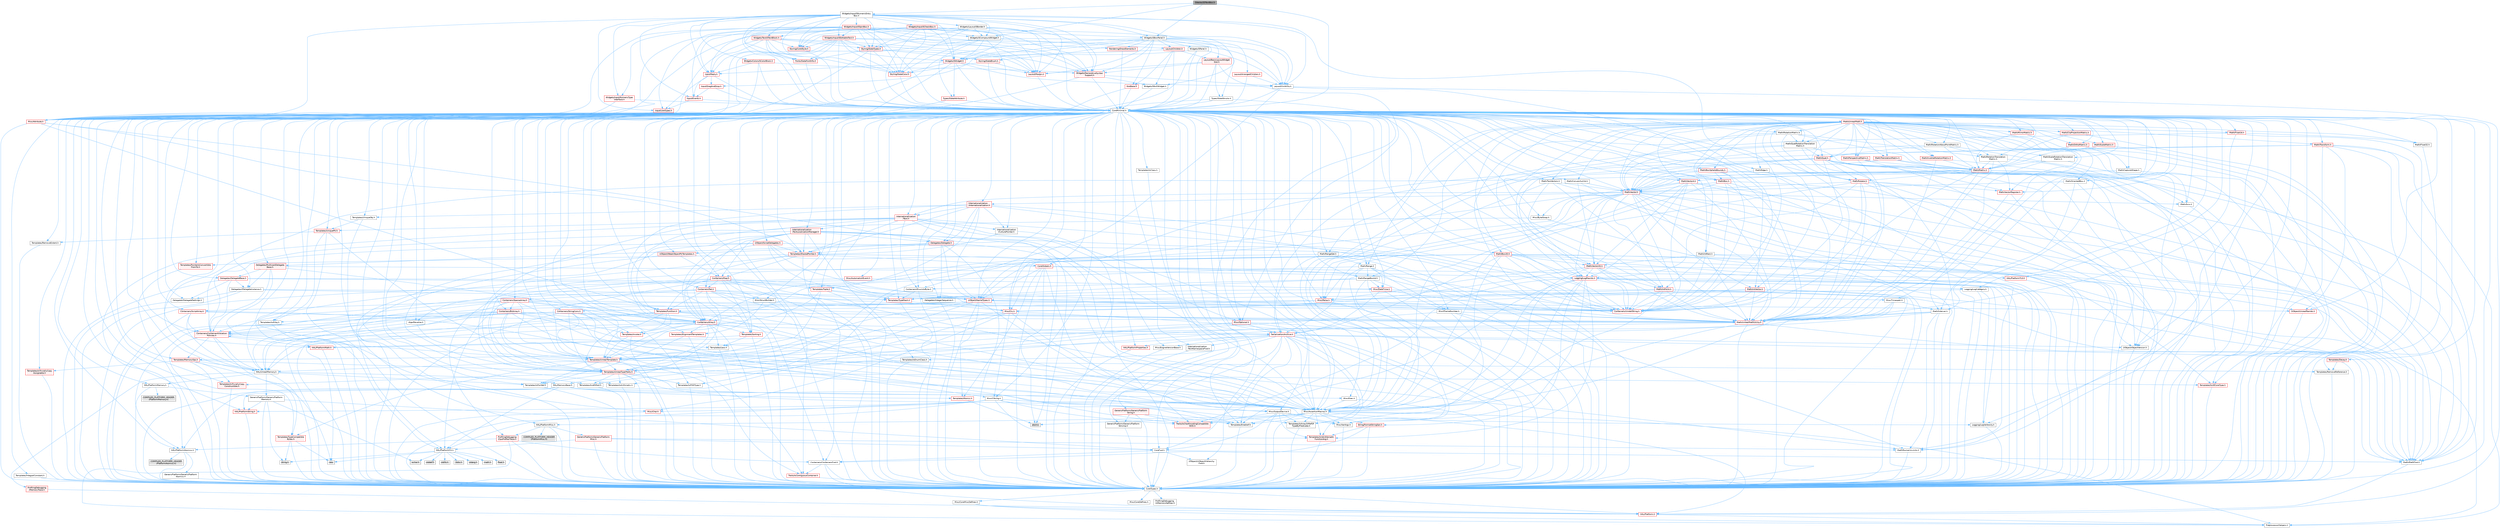 digraph "SVector2DTextBox.h"
{
 // INTERACTIVE_SVG=YES
 // LATEX_PDF_SIZE
  bgcolor="transparent";
  edge [fontname=Helvetica,fontsize=10,labelfontname=Helvetica,labelfontsize=10];
  node [fontname=Helvetica,fontsize=10,shape=box,height=0.2,width=0.4];
  Node1 [id="Node000001",label="SVector2DTextBox.h",height=0.2,width=0.4,color="gray40", fillcolor="grey60", style="filled", fontcolor="black",tooltip=" "];
  Node1 -> Node2 [id="edge1_Node000001_Node000002",color="steelblue1",style="solid",tooltip=" "];
  Node2 [id="Node000002",label="CoreMinimal.h",height=0.2,width=0.4,color="grey40", fillcolor="white", style="filled",URL="$d7/d67/CoreMinimal_8h.html",tooltip=" "];
  Node2 -> Node3 [id="edge2_Node000002_Node000003",color="steelblue1",style="solid",tooltip=" "];
  Node3 [id="Node000003",label="CoreTypes.h",height=0.2,width=0.4,color="grey40", fillcolor="white", style="filled",URL="$dc/dec/CoreTypes_8h.html",tooltip=" "];
  Node3 -> Node4 [id="edge3_Node000003_Node000004",color="steelblue1",style="solid",tooltip=" "];
  Node4 [id="Node000004",label="HAL/Platform.h",height=0.2,width=0.4,color="red", fillcolor="#FFF0F0", style="filled",URL="$d9/dd0/Platform_8h.html",tooltip=" "];
  Node4 -> Node8 [id="edge4_Node000004_Node000008",color="steelblue1",style="solid",tooltip=" "];
  Node8 [id="Node000008",label="PreprocessorHelpers.h",height=0.2,width=0.4,color="grey40", fillcolor="white", style="filled",URL="$db/ddb/PreprocessorHelpers_8h.html",tooltip=" "];
  Node3 -> Node14 [id="edge5_Node000003_Node000014",color="steelblue1",style="solid",tooltip=" "];
  Node14 [id="Node000014",label="ProfilingDebugging\l/UMemoryDefines.h",height=0.2,width=0.4,color="grey40", fillcolor="white", style="filled",URL="$d2/da2/UMemoryDefines_8h.html",tooltip=" "];
  Node3 -> Node15 [id="edge6_Node000003_Node000015",color="steelblue1",style="solid",tooltip=" "];
  Node15 [id="Node000015",label="Misc/CoreMiscDefines.h",height=0.2,width=0.4,color="grey40", fillcolor="white", style="filled",URL="$da/d38/CoreMiscDefines_8h.html",tooltip=" "];
  Node15 -> Node4 [id="edge7_Node000015_Node000004",color="steelblue1",style="solid",tooltip=" "];
  Node15 -> Node8 [id="edge8_Node000015_Node000008",color="steelblue1",style="solid",tooltip=" "];
  Node3 -> Node16 [id="edge9_Node000003_Node000016",color="steelblue1",style="solid",tooltip=" "];
  Node16 [id="Node000016",label="Misc/CoreDefines.h",height=0.2,width=0.4,color="grey40", fillcolor="white", style="filled",URL="$d3/dd2/CoreDefines_8h.html",tooltip=" "];
  Node2 -> Node17 [id="edge10_Node000002_Node000017",color="steelblue1",style="solid",tooltip=" "];
  Node17 [id="Node000017",label="CoreFwd.h",height=0.2,width=0.4,color="grey40", fillcolor="white", style="filled",URL="$d1/d1e/CoreFwd_8h.html",tooltip=" "];
  Node17 -> Node3 [id="edge11_Node000017_Node000003",color="steelblue1",style="solid",tooltip=" "];
  Node17 -> Node18 [id="edge12_Node000017_Node000018",color="steelblue1",style="solid",tooltip=" "];
  Node18 [id="Node000018",label="Containers/ContainersFwd.h",height=0.2,width=0.4,color="grey40", fillcolor="white", style="filled",URL="$d4/d0a/ContainersFwd_8h.html",tooltip=" "];
  Node18 -> Node4 [id="edge13_Node000018_Node000004",color="steelblue1",style="solid",tooltip=" "];
  Node18 -> Node3 [id="edge14_Node000018_Node000003",color="steelblue1",style="solid",tooltip=" "];
  Node18 -> Node19 [id="edge15_Node000018_Node000019",color="steelblue1",style="solid",tooltip=" "];
  Node19 [id="Node000019",label="Traits/IsContiguousContainer.h",height=0.2,width=0.4,color="red", fillcolor="#FFF0F0", style="filled",URL="$d5/d3c/IsContiguousContainer_8h.html",tooltip=" "];
  Node19 -> Node3 [id="edge16_Node000019_Node000003",color="steelblue1",style="solid",tooltip=" "];
  Node17 -> Node22 [id="edge17_Node000017_Node000022",color="steelblue1",style="solid",tooltip=" "];
  Node22 [id="Node000022",label="Math/MathFwd.h",height=0.2,width=0.4,color="grey40", fillcolor="white", style="filled",URL="$d2/d10/MathFwd_8h.html",tooltip=" "];
  Node22 -> Node4 [id="edge18_Node000022_Node000004",color="steelblue1",style="solid",tooltip=" "];
  Node17 -> Node23 [id="edge19_Node000017_Node000023",color="steelblue1",style="solid",tooltip=" "];
  Node23 [id="Node000023",label="UObject/UObjectHierarchy\lFwd.h",height=0.2,width=0.4,color="grey40", fillcolor="white", style="filled",URL="$d3/d13/UObjectHierarchyFwd_8h.html",tooltip=" "];
  Node2 -> Node23 [id="edge20_Node000002_Node000023",color="steelblue1",style="solid",tooltip=" "];
  Node2 -> Node18 [id="edge21_Node000002_Node000018",color="steelblue1",style="solid",tooltip=" "];
  Node2 -> Node24 [id="edge22_Node000002_Node000024",color="steelblue1",style="solid",tooltip=" "];
  Node24 [id="Node000024",label="Misc/VarArgs.h",height=0.2,width=0.4,color="grey40", fillcolor="white", style="filled",URL="$d5/d6f/VarArgs_8h.html",tooltip=" "];
  Node24 -> Node3 [id="edge23_Node000024_Node000003",color="steelblue1",style="solid",tooltip=" "];
  Node2 -> Node25 [id="edge24_Node000002_Node000025",color="steelblue1",style="solid",tooltip=" "];
  Node25 [id="Node000025",label="Logging/LogVerbosity.h",height=0.2,width=0.4,color="grey40", fillcolor="white", style="filled",URL="$d2/d8f/LogVerbosity_8h.html",tooltip=" "];
  Node25 -> Node3 [id="edge25_Node000025_Node000003",color="steelblue1",style="solid",tooltip=" "];
  Node2 -> Node26 [id="edge26_Node000002_Node000026",color="steelblue1",style="solid",tooltip=" "];
  Node26 [id="Node000026",label="Misc/OutputDevice.h",height=0.2,width=0.4,color="grey40", fillcolor="white", style="filled",URL="$d7/d32/OutputDevice_8h.html",tooltip=" "];
  Node26 -> Node17 [id="edge27_Node000026_Node000017",color="steelblue1",style="solid",tooltip=" "];
  Node26 -> Node3 [id="edge28_Node000026_Node000003",color="steelblue1",style="solid",tooltip=" "];
  Node26 -> Node25 [id="edge29_Node000026_Node000025",color="steelblue1",style="solid",tooltip=" "];
  Node26 -> Node24 [id="edge30_Node000026_Node000024",color="steelblue1",style="solid",tooltip=" "];
  Node26 -> Node27 [id="edge31_Node000026_Node000027",color="steelblue1",style="solid",tooltip=" "];
  Node27 [id="Node000027",label="Templates/IsArrayOrRefOf\lTypeByPredicate.h",height=0.2,width=0.4,color="grey40", fillcolor="white", style="filled",URL="$d6/da1/IsArrayOrRefOfTypeByPredicate_8h.html",tooltip=" "];
  Node27 -> Node3 [id="edge32_Node000027_Node000003",color="steelblue1",style="solid",tooltip=" "];
  Node26 -> Node28 [id="edge33_Node000026_Node000028",color="steelblue1",style="solid",tooltip=" "];
  Node28 [id="Node000028",label="Templates/IsValidVariadic\lFunctionArg.h",height=0.2,width=0.4,color="red", fillcolor="#FFF0F0", style="filled",URL="$d0/dc8/IsValidVariadicFunctionArg_8h.html",tooltip=" "];
  Node28 -> Node3 [id="edge34_Node000028_Node000003",color="steelblue1",style="solid",tooltip=" "];
  Node26 -> Node30 [id="edge35_Node000026_Node000030",color="steelblue1",style="solid",tooltip=" "];
  Node30 [id="Node000030",label="Traits/IsCharEncodingCompatible\lWith.h",height=0.2,width=0.4,color="red", fillcolor="#FFF0F0", style="filled",URL="$df/dd1/IsCharEncodingCompatibleWith_8h.html",tooltip=" "];
  Node2 -> Node32 [id="edge36_Node000002_Node000032",color="steelblue1",style="solid",tooltip=" "];
  Node32 [id="Node000032",label="HAL/PlatformCrt.h",height=0.2,width=0.4,color="grey40", fillcolor="white", style="filled",URL="$d8/d75/PlatformCrt_8h.html",tooltip=" "];
  Node32 -> Node33 [id="edge37_Node000032_Node000033",color="steelblue1",style="solid",tooltip=" "];
  Node33 [id="Node000033",label="new",height=0.2,width=0.4,color="grey60", fillcolor="#E0E0E0", style="filled",tooltip=" "];
  Node32 -> Node34 [id="edge38_Node000032_Node000034",color="steelblue1",style="solid",tooltip=" "];
  Node34 [id="Node000034",label="wchar.h",height=0.2,width=0.4,color="grey60", fillcolor="#E0E0E0", style="filled",tooltip=" "];
  Node32 -> Node35 [id="edge39_Node000032_Node000035",color="steelblue1",style="solid",tooltip=" "];
  Node35 [id="Node000035",label="stddef.h",height=0.2,width=0.4,color="grey60", fillcolor="#E0E0E0", style="filled",tooltip=" "];
  Node32 -> Node36 [id="edge40_Node000032_Node000036",color="steelblue1",style="solid",tooltip=" "];
  Node36 [id="Node000036",label="stdlib.h",height=0.2,width=0.4,color="grey60", fillcolor="#E0E0E0", style="filled",tooltip=" "];
  Node32 -> Node37 [id="edge41_Node000032_Node000037",color="steelblue1",style="solid",tooltip=" "];
  Node37 [id="Node000037",label="stdio.h",height=0.2,width=0.4,color="grey60", fillcolor="#E0E0E0", style="filled",tooltip=" "];
  Node32 -> Node38 [id="edge42_Node000032_Node000038",color="steelblue1",style="solid",tooltip=" "];
  Node38 [id="Node000038",label="stdarg.h",height=0.2,width=0.4,color="grey60", fillcolor="#E0E0E0", style="filled",tooltip=" "];
  Node32 -> Node39 [id="edge43_Node000032_Node000039",color="steelblue1",style="solid",tooltip=" "];
  Node39 [id="Node000039",label="math.h",height=0.2,width=0.4,color="grey60", fillcolor="#E0E0E0", style="filled",tooltip=" "];
  Node32 -> Node40 [id="edge44_Node000032_Node000040",color="steelblue1",style="solid",tooltip=" "];
  Node40 [id="Node000040",label="float.h",height=0.2,width=0.4,color="grey60", fillcolor="#E0E0E0", style="filled",tooltip=" "];
  Node32 -> Node41 [id="edge45_Node000032_Node000041",color="steelblue1",style="solid",tooltip=" "];
  Node41 [id="Node000041",label="string.h",height=0.2,width=0.4,color="grey60", fillcolor="#E0E0E0", style="filled",tooltip=" "];
  Node2 -> Node42 [id="edge46_Node000002_Node000042",color="steelblue1",style="solid",tooltip=" "];
  Node42 [id="Node000042",label="HAL/PlatformMisc.h",height=0.2,width=0.4,color="grey40", fillcolor="white", style="filled",URL="$d0/df5/PlatformMisc_8h.html",tooltip=" "];
  Node42 -> Node3 [id="edge47_Node000042_Node000003",color="steelblue1",style="solid",tooltip=" "];
  Node42 -> Node43 [id="edge48_Node000042_Node000043",color="steelblue1",style="solid",tooltip=" "];
  Node43 [id="Node000043",label="GenericPlatform/GenericPlatform\lMisc.h",height=0.2,width=0.4,color="red", fillcolor="#FFF0F0", style="filled",URL="$db/d9a/GenericPlatformMisc_8h.html",tooltip=" "];
  Node43 -> Node17 [id="edge49_Node000043_Node000017",color="steelblue1",style="solid",tooltip=" "];
  Node43 -> Node3 [id="edge50_Node000043_Node000003",color="steelblue1",style="solid",tooltip=" "];
  Node43 -> Node32 [id="edge51_Node000043_Node000032",color="steelblue1",style="solid",tooltip=" "];
  Node43 -> Node47 [id="edge52_Node000043_Node000047",color="steelblue1",style="solid",tooltip=" "];
  Node47 [id="Node000047",label="Math/NumericLimits.h",height=0.2,width=0.4,color="grey40", fillcolor="white", style="filled",URL="$df/d1b/NumericLimits_8h.html",tooltip=" "];
  Node47 -> Node3 [id="edge53_Node000047_Node000003",color="steelblue1",style="solid",tooltip=" "];
  Node42 -> Node52 [id="edge54_Node000042_Node000052",color="steelblue1",style="solid",tooltip=" "];
  Node52 [id="Node000052",label="COMPILED_PLATFORM_HEADER\l(PlatformMisc.h)",height=0.2,width=0.4,color="grey60", fillcolor="#E0E0E0", style="filled",tooltip=" "];
  Node42 -> Node53 [id="edge55_Node000042_Node000053",color="steelblue1",style="solid",tooltip=" "];
  Node53 [id="Node000053",label="ProfilingDebugging\l/CpuProfilerTrace.h",height=0.2,width=0.4,color="red", fillcolor="#FFF0F0", style="filled",URL="$da/dcb/CpuProfilerTrace_8h.html",tooltip=" "];
  Node53 -> Node3 [id="edge56_Node000053_Node000003",color="steelblue1",style="solid",tooltip=" "];
  Node53 -> Node18 [id="edge57_Node000053_Node000018",color="steelblue1",style="solid",tooltip=" "];
  Node53 -> Node54 [id="edge58_Node000053_Node000054",color="steelblue1",style="solid",tooltip=" "];
  Node54 [id="Node000054",label="HAL/PlatformAtomics.h",height=0.2,width=0.4,color="grey40", fillcolor="white", style="filled",URL="$d3/d36/PlatformAtomics_8h.html",tooltip=" "];
  Node54 -> Node3 [id="edge59_Node000054_Node000003",color="steelblue1",style="solid",tooltip=" "];
  Node54 -> Node55 [id="edge60_Node000054_Node000055",color="steelblue1",style="solid",tooltip=" "];
  Node55 [id="Node000055",label="GenericPlatform/GenericPlatform\lAtomics.h",height=0.2,width=0.4,color="grey40", fillcolor="white", style="filled",URL="$da/d72/GenericPlatformAtomics_8h.html",tooltip=" "];
  Node55 -> Node3 [id="edge61_Node000055_Node000003",color="steelblue1",style="solid",tooltip=" "];
  Node54 -> Node56 [id="edge62_Node000054_Node000056",color="steelblue1",style="solid",tooltip=" "];
  Node56 [id="Node000056",label="COMPILED_PLATFORM_HEADER\l(PlatformAtomics.h)",height=0.2,width=0.4,color="grey60", fillcolor="#E0E0E0", style="filled",tooltip=" "];
  Node53 -> Node8 [id="edge63_Node000053_Node000008",color="steelblue1",style="solid",tooltip=" "];
  Node2 -> Node61 [id="edge64_Node000002_Node000061",color="steelblue1",style="solid",tooltip=" "];
  Node61 [id="Node000061",label="Misc/AssertionMacros.h",height=0.2,width=0.4,color="grey40", fillcolor="white", style="filled",URL="$d0/dfa/AssertionMacros_8h.html",tooltip=" "];
  Node61 -> Node3 [id="edge65_Node000061_Node000003",color="steelblue1",style="solid",tooltip=" "];
  Node61 -> Node4 [id="edge66_Node000061_Node000004",color="steelblue1",style="solid",tooltip=" "];
  Node61 -> Node42 [id="edge67_Node000061_Node000042",color="steelblue1",style="solid",tooltip=" "];
  Node61 -> Node8 [id="edge68_Node000061_Node000008",color="steelblue1",style="solid",tooltip=" "];
  Node61 -> Node62 [id="edge69_Node000061_Node000062",color="steelblue1",style="solid",tooltip=" "];
  Node62 [id="Node000062",label="Templates/EnableIf.h",height=0.2,width=0.4,color="grey40", fillcolor="white", style="filled",URL="$d7/d60/EnableIf_8h.html",tooltip=" "];
  Node62 -> Node3 [id="edge70_Node000062_Node000003",color="steelblue1",style="solid",tooltip=" "];
  Node61 -> Node27 [id="edge71_Node000061_Node000027",color="steelblue1",style="solid",tooltip=" "];
  Node61 -> Node28 [id="edge72_Node000061_Node000028",color="steelblue1",style="solid",tooltip=" "];
  Node61 -> Node30 [id="edge73_Node000061_Node000030",color="steelblue1",style="solid",tooltip=" "];
  Node61 -> Node24 [id="edge74_Node000061_Node000024",color="steelblue1",style="solid",tooltip=" "];
  Node61 -> Node63 [id="edge75_Node000061_Node000063",color="steelblue1",style="solid",tooltip=" "];
  Node63 [id="Node000063",label="String/FormatStringSan.h",height=0.2,width=0.4,color="red", fillcolor="#FFF0F0", style="filled",URL="$d3/d8b/FormatStringSan_8h.html",tooltip=" "];
  Node63 -> Node3 [id="edge76_Node000063_Node000003",color="steelblue1",style="solid",tooltip=" "];
  Node63 -> Node28 [id="edge77_Node000063_Node000028",color="steelblue1",style="solid",tooltip=" "];
  Node63 -> Node18 [id="edge78_Node000063_Node000018",color="steelblue1",style="solid",tooltip=" "];
  Node61 -> Node69 [id="edge79_Node000061_Node000069",color="steelblue1",style="solid",tooltip=" "];
  Node69 [id="Node000069",label="atomic",height=0.2,width=0.4,color="grey60", fillcolor="#E0E0E0", style="filled",tooltip=" "];
  Node2 -> Node70 [id="edge80_Node000002_Node000070",color="steelblue1",style="solid",tooltip=" "];
  Node70 [id="Node000070",label="Templates/IsPointer.h",height=0.2,width=0.4,color="grey40", fillcolor="white", style="filled",URL="$d7/d05/IsPointer_8h.html",tooltip=" "];
  Node70 -> Node3 [id="edge81_Node000070_Node000003",color="steelblue1",style="solid",tooltip=" "];
  Node2 -> Node71 [id="edge82_Node000002_Node000071",color="steelblue1",style="solid",tooltip=" "];
  Node71 [id="Node000071",label="HAL/PlatformMemory.h",height=0.2,width=0.4,color="grey40", fillcolor="white", style="filled",URL="$de/d68/PlatformMemory_8h.html",tooltip=" "];
  Node71 -> Node3 [id="edge83_Node000071_Node000003",color="steelblue1",style="solid",tooltip=" "];
  Node71 -> Node72 [id="edge84_Node000071_Node000072",color="steelblue1",style="solid",tooltip=" "];
  Node72 [id="Node000072",label="GenericPlatform/GenericPlatform\lMemory.h",height=0.2,width=0.4,color="grey40", fillcolor="white", style="filled",URL="$dd/d22/GenericPlatformMemory_8h.html",tooltip=" "];
  Node72 -> Node17 [id="edge85_Node000072_Node000017",color="steelblue1",style="solid",tooltip=" "];
  Node72 -> Node3 [id="edge86_Node000072_Node000003",color="steelblue1",style="solid",tooltip=" "];
  Node72 -> Node73 [id="edge87_Node000072_Node000073",color="steelblue1",style="solid",tooltip=" "];
  Node73 [id="Node000073",label="HAL/PlatformString.h",height=0.2,width=0.4,color="red", fillcolor="#FFF0F0", style="filled",URL="$db/db5/PlatformString_8h.html",tooltip=" "];
  Node73 -> Node3 [id="edge88_Node000073_Node000003",color="steelblue1",style="solid",tooltip=" "];
  Node72 -> Node41 [id="edge89_Node000072_Node000041",color="steelblue1",style="solid",tooltip=" "];
  Node72 -> Node34 [id="edge90_Node000072_Node000034",color="steelblue1",style="solid",tooltip=" "];
  Node71 -> Node75 [id="edge91_Node000071_Node000075",color="steelblue1",style="solid",tooltip=" "];
  Node75 [id="Node000075",label="COMPILED_PLATFORM_HEADER\l(PlatformMemory.h)",height=0.2,width=0.4,color="grey60", fillcolor="#E0E0E0", style="filled",tooltip=" "];
  Node2 -> Node54 [id="edge92_Node000002_Node000054",color="steelblue1",style="solid",tooltip=" "];
  Node2 -> Node76 [id="edge93_Node000002_Node000076",color="steelblue1",style="solid",tooltip=" "];
  Node76 [id="Node000076",label="Misc/Exec.h",height=0.2,width=0.4,color="grey40", fillcolor="white", style="filled",URL="$de/ddb/Exec_8h.html",tooltip=" "];
  Node76 -> Node3 [id="edge94_Node000076_Node000003",color="steelblue1",style="solid",tooltip=" "];
  Node76 -> Node61 [id="edge95_Node000076_Node000061",color="steelblue1",style="solid",tooltip=" "];
  Node2 -> Node77 [id="edge96_Node000002_Node000077",color="steelblue1",style="solid",tooltip=" "];
  Node77 [id="Node000077",label="HAL/MemoryBase.h",height=0.2,width=0.4,color="grey40", fillcolor="white", style="filled",URL="$d6/d9f/MemoryBase_8h.html",tooltip=" "];
  Node77 -> Node3 [id="edge97_Node000077_Node000003",color="steelblue1",style="solid",tooltip=" "];
  Node77 -> Node54 [id="edge98_Node000077_Node000054",color="steelblue1",style="solid",tooltip=" "];
  Node77 -> Node32 [id="edge99_Node000077_Node000032",color="steelblue1",style="solid",tooltip=" "];
  Node77 -> Node76 [id="edge100_Node000077_Node000076",color="steelblue1",style="solid",tooltip=" "];
  Node77 -> Node26 [id="edge101_Node000077_Node000026",color="steelblue1",style="solid",tooltip=" "];
  Node77 -> Node78 [id="edge102_Node000077_Node000078",color="steelblue1",style="solid",tooltip=" "];
  Node78 [id="Node000078",label="Templates/Atomic.h",height=0.2,width=0.4,color="red", fillcolor="#FFF0F0", style="filled",URL="$d3/d91/Atomic_8h.html",tooltip=" "];
  Node78 -> Node69 [id="edge103_Node000078_Node000069",color="steelblue1",style="solid",tooltip=" "];
  Node2 -> Node87 [id="edge104_Node000002_Node000087",color="steelblue1",style="solid",tooltip=" "];
  Node87 [id="Node000087",label="HAL/UnrealMemory.h",height=0.2,width=0.4,color="grey40", fillcolor="white", style="filled",URL="$d9/d96/UnrealMemory_8h.html",tooltip=" "];
  Node87 -> Node3 [id="edge105_Node000087_Node000003",color="steelblue1",style="solid",tooltip=" "];
  Node87 -> Node72 [id="edge106_Node000087_Node000072",color="steelblue1",style="solid",tooltip=" "];
  Node87 -> Node77 [id="edge107_Node000087_Node000077",color="steelblue1",style="solid",tooltip=" "];
  Node87 -> Node71 [id="edge108_Node000087_Node000071",color="steelblue1",style="solid",tooltip=" "];
  Node87 -> Node88 [id="edge109_Node000087_Node000088",color="steelblue1",style="solid",tooltip=" "];
  Node88 [id="Node000088",label="ProfilingDebugging\l/MemoryTrace.h",height=0.2,width=0.4,color="red", fillcolor="#FFF0F0", style="filled",URL="$da/dd7/MemoryTrace_8h.html",tooltip=" "];
  Node88 -> Node4 [id="edge110_Node000088_Node000004",color="steelblue1",style="solid",tooltip=" "];
  Node87 -> Node70 [id="edge111_Node000087_Node000070",color="steelblue1",style="solid",tooltip=" "];
  Node2 -> Node89 [id="edge112_Node000002_Node000089",color="steelblue1",style="solid",tooltip=" "];
  Node89 [id="Node000089",label="Templates/IsArithmetic.h",height=0.2,width=0.4,color="grey40", fillcolor="white", style="filled",URL="$d2/d5d/IsArithmetic_8h.html",tooltip=" "];
  Node89 -> Node3 [id="edge113_Node000089_Node000003",color="steelblue1",style="solid",tooltip=" "];
  Node2 -> Node83 [id="edge114_Node000002_Node000083",color="steelblue1",style="solid",tooltip=" "];
  Node83 [id="Node000083",label="Templates/AndOrNot.h",height=0.2,width=0.4,color="grey40", fillcolor="white", style="filled",URL="$db/d0a/AndOrNot_8h.html",tooltip=" "];
  Node83 -> Node3 [id="edge115_Node000083_Node000003",color="steelblue1",style="solid",tooltip=" "];
  Node2 -> Node90 [id="edge116_Node000002_Node000090",color="steelblue1",style="solid",tooltip=" "];
  Node90 [id="Node000090",label="Templates/IsPODType.h",height=0.2,width=0.4,color="grey40", fillcolor="white", style="filled",URL="$d7/db1/IsPODType_8h.html",tooltip=" "];
  Node90 -> Node3 [id="edge117_Node000090_Node000003",color="steelblue1",style="solid",tooltip=" "];
  Node2 -> Node91 [id="edge118_Node000002_Node000091",color="steelblue1",style="solid",tooltip=" "];
  Node91 [id="Node000091",label="Templates/IsUECoreType.h",height=0.2,width=0.4,color="red", fillcolor="#FFF0F0", style="filled",URL="$d1/db8/IsUECoreType_8h.html",tooltip=" "];
  Node91 -> Node3 [id="edge119_Node000091_Node000003",color="steelblue1",style="solid",tooltip=" "];
  Node2 -> Node84 [id="edge120_Node000002_Node000084",color="steelblue1",style="solid",tooltip=" "];
  Node84 [id="Node000084",label="Templates/IsTriviallyCopy\lConstructible.h",height=0.2,width=0.4,color="red", fillcolor="#FFF0F0", style="filled",URL="$d3/d78/IsTriviallyCopyConstructible_8h.html",tooltip=" "];
  Node84 -> Node3 [id="edge121_Node000084_Node000003",color="steelblue1",style="solid",tooltip=" "];
  Node2 -> Node92 [id="edge122_Node000002_Node000092",color="steelblue1",style="solid",tooltip=" "];
  Node92 [id="Node000092",label="Templates/UnrealTypeTraits.h",height=0.2,width=0.4,color="red", fillcolor="#FFF0F0", style="filled",URL="$d2/d2d/UnrealTypeTraits_8h.html",tooltip=" "];
  Node92 -> Node3 [id="edge123_Node000092_Node000003",color="steelblue1",style="solid",tooltip=" "];
  Node92 -> Node70 [id="edge124_Node000092_Node000070",color="steelblue1",style="solid",tooltip=" "];
  Node92 -> Node61 [id="edge125_Node000092_Node000061",color="steelblue1",style="solid",tooltip=" "];
  Node92 -> Node83 [id="edge126_Node000092_Node000083",color="steelblue1",style="solid",tooltip=" "];
  Node92 -> Node62 [id="edge127_Node000092_Node000062",color="steelblue1",style="solid",tooltip=" "];
  Node92 -> Node89 [id="edge128_Node000092_Node000089",color="steelblue1",style="solid",tooltip=" "];
  Node92 -> Node90 [id="edge129_Node000092_Node000090",color="steelblue1",style="solid",tooltip=" "];
  Node92 -> Node91 [id="edge130_Node000092_Node000091",color="steelblue1",style="solid",tooltip=" "];
  Node92 -> Node84 [id="edge131_Node000092_Node000084",color="steelblue1",style="solid",tooltip=" "];
  Node2 -> Node62 [id="edge132_Node000002_Node000062",color="steelblue1",style="solid",tooltip=" "];
  Node2 -> Node94 [id="edge133_Node000002_Node000094",color="steelblue1",style="solid",tooltip=" "];
  Node94 [id="Node000094",label="Templates/RemoveReference.h",height=0.2,width=0.4,color="grey40", fillcolor="white", style="filled",URL="$da/dbe/RemoveReference_8h.html",tooltip=" "];
  Node94 -> Node3 [id="edge134_Node000094_Node000003",color="steelblue1",style="solid",tooltip=" "];
  Node2 -> Node95 [id="edge135_Node000002_Node000095",color="steelblue1",style="solid",tooltip=" "];
  Node95 [id="Node000095",label="Templates/IntegralConstant.h",height=0.2,width=0.4,color="grey40", fillcolor="white", style="filled",URL="$db/d1b/IntegralConstant_8h.html",tooltip=" "];
  Node95 -> Node3 [id="edge136_Node000095_Node000003",color="steelblue1",style="solid",tooltip=" "];
  Node2 -> Node96 [id="edge137_Node000002_Node000096",color="steelblue1",style="solid",tooltip=" "];
  Node96 [id="Node000096",label="Templates/IsClass.h",height=0.2,width=0.4,color="grey40", fillcolor="white", style="filled",URL="$db/dcb/IsClass_8h.html",tooltip=" "];
  Node96 -> Node3 [id="edge138_Node000096_Node000003",color="steelblue1",style="solid",tooltip=" "];
  Node2 -> Node97 [id="edge139_Node000002_Node000097",color="steelblue1",style="solid",tooltip=" "];
  Node97 [id="Node000097",label="Templates/TypeCompatible\lBytes.h",height=0.2,width=0.4,color="red", fillcolor="#FFF0F0", style="filled",URL="$df/d0a/TypeCompatibleBytes_8h.html",tooltip=" "];
  Node97 -> Node3 [id="edge140_Node000097_Node000003",color="steelblue1",style="solid",tooltip=" "];
  Node97 -> Node41 [id="edge141_Node000097_Node000041",color="steelblue1",style="solid",tooltip=" "];
  Node97 -> Node33 [id="edge142_Node000097_Node000033",color="steelblue1",style="solid",tooltip=" "];
  Node2 -> Node19 [id="edge143_Node000002_Node000019",color="steelblue1",style="solid",tooltip=" "];
  Node2 -> Node98 [id="edge144_Node000002_Node000098",color="steelblue1",style="solid",tooltip=" "];
  Node98 [id="Node000098",label="Templates/UnrealTemplate.h",height=0.2,width=0.4,color="red", fillcolor="#FFF0F0", style="filled",URL="$d4/d24/UnrealTemplate_8h.html",tooltip=" "];
  Node98 -> Node3 [id="edge145_Node000098_Node000003",color="steelblue1",style="solid",tooltip=" "];
  Node98 -> Node70 [id="edge146_Node000098_Node000070",color="steelblue1",style="solid",tooltip=" "];
  Node98 -> Node87 [id="edge147_Node000098_Node000087",color="steelblue1",style="solid",tooltip=" "];
  Node98 -> Node92 [id="edge148_Node000098_Node000092",color="steelblue1",style="solid",tooltip=" "];
  Node98 -> Node94 [id="edge149_Node000098_Node000094",color="steelblue1",style="solid",tooltip=" "];
  Node98 -> Node97 [id="edge150_Node000098_Node000097",color="steelblue1",style="solid",tooltip=" "];
  Node98 -> Node19 [id="edge151_Node000098_Node000019",color="steelblue1",style="solid",tooltip=" "];
  Node2 -> Node47 [id="edge152_Node000002_Node000047",color="steelblue1",style="solid",tooltip=" "];
  Node2 -> Node102 [id="edge153_Node000002_Node000102",color="steelblue1",style="solid",tooltip=" "];
  Node102 [id="Node000102",label="HAL/PlatformMath.h",height=0.2,width=0.4,color="red", fillcolor="#FFF0F0", style="filled",URL="$dc/d53/PlatformMath_8h.html",tooltip=" "];
  Node102 -> Node3 [id="edge154_Node000102_Node000003",color="steelblue1",style="solid",tooltip=" "];
  Node2 -> Node85 [id="edge155_Node000002_Node000085",color="steelblue1",style="solid",tooltip=" "];
  Node85 [id="Node000085",label="Templates/IsTriviallyCopy\lAssignable.h",height=0.2,width=0.4,color="red", fillcolor="#FFF0F0", style="filled",URL="$d2/df2/IsTriviallyCopyAssignable_8h.html",tooltip=" "];
  Node85 -> Node3 [id="edge156_Node000085_Node000003",color="steelblue1",style="solid",tooltip=" "];
  Node2 -> Node110 [id="edge157_Node000002_Node000110",color="steelblue1",style="solid",tooltip=" "];
  Node110 [id="Node000110",label="Templates/MemoryOps.h",height=0.2,width=0.4,color="red", fillcolor="#FFF0F0", style="filled",URL="$db/dea/MemoryOps_8h.html",tooltip=" "];
  Node110 -> Node3 [id="edge158_Node000110_Node000003",color="steelblue1",style="solid",tooltip=" "];
  Node110 -> Node87 [id="edge159_Node000110_Node000087",color="steelblue1",style="solid",tooltip=" "];
  Node110 -> Node85 [id="edge160_Node000110_Node000085",color="steelblue1",style="solid",tooltip=" "];
  Node110 -> Node84 [id="edge161_Node000110_Node000084",color="steelblue1",style="solid",tooltip=" "];
  Node110 -> Node92 [id="edge162_Node000110_Node000092",color="steelblue1",style="solid",tooltip=" "];
  Node110 -> Node33 [id="edge163_Node000110_Node000033",color="steelblue1",style="solid",tooltip=" "];
  Node2 -> Node111 [id="edge164_Node000002_Node000111",color="steelblue1",style="solid",tooltip=" "];
  Node111 [id="Node000111",label="Containers/ContainerAllocation\lPolicies.h",height=0.2,width=0.4,color="red", fillcolor="#FFF0F0", style="filled",URL="$d7/dff/ContainerAllocationPolicies_8h.html",tooltip=" "];
  Node111 -> Node3 [id="edge165_Node000111_Node000003",color="steelblue1",style="solid",tooltip=" "];
  Node111 -> Node111 [id="edge166_Node000111_Node000111",color="steelblue1",style="solid",tooltip=" "];
  Node111 -> Node102 [id="edge167_Node000111_Node000102",color="steelblue1",style="solid",tooltip=" "];
  Node111 -> Node87 [id="edge168_Node000111_Node000087",color="steelblue1",style="solid",tooltip=" "];
  Node111 -> Node47 [id="edge169_Node000111_Node000047",color="steelblue1",style="solid",tooltip=" "];
  Node111 -> Node61 [id="edge170_Node000111_Node000061",color="steelblue1",style="solid",tooltip=" "];
  Node111 -> Node110 [id="edge171_Node000111_Node000110",color="steelblue1",style="solid",tooltip=" "];
  Node111 -> Node97 [id="edge172_Node000111_Node000097",color="steelblue1",style="solid",tooltip=" "];
  Node2 -> Node114 [id="edge173_Node000002_Node000114",color="steelblue1",style="solid",tooltip=" "];
  Node114 [id="Node000114",label="Templates/IsEnumClass.h",height=0.2,width=0.4,color="grey40", fillcolor="white", style="filled",URL="$d7/d15/IsEnumClass_8h.html",tooltip=" "];
  Node114 -> Node3 [id="edge174_Node000114_Node000003",color="steelblue1",style="solid",tooltip=" "];
  Node114 -> Node83 [id="edge175_Node000114_Node000083",color="steelblue1",style="solid",tooltip=" "];
  Node2 -> Node115 [id="edge176_Node000002_Node000115",color="steelblue1",style="solid",tooltip=" "];
  Node115 [id="Node000115",label="HAL/PlatformProperties.h",height=0.2,width=0.4,color="red", fillcolor="#FFF0F0", style="filled",URL="$d9/db0/PlatformProperties_8h.html",tooltip=" "];
  Node115 -> Node3 [id="edge177_Node000115_Node000003",color="steelblue1",style="solid",tooltip=" "];
  Node2 -> Node118 [id="edge178_Node000002_Node000118",color="steelblue1",style="solid",tooltip=" "];
  Node118 [id="Node000118",label="Misc/EngineVersionBase.h",height=0.2,width=0.4,color="grey40", fillcolor="white", style="filled",URL="$d5/d2b/EngineVersionBase_8h.html",tooltip=" "];
  Node118 -> Node3 [id="edge179_Node000118_Node000003",color="steelblue1",style="solid",tooltip=" "];
  Node2 -> Node119 [id="edge180_Node000002_Node000119",color="steelblue1",style="solid",tooltip=" "];
  Node119 [id="Node000119",label="Internationalization\l/TextNamespaceFwd.h",height=0.2,width=0.4,color="grey40", fillcolor="white", style="filled",URL="$d8/d97/TextNamespaceFwd_8h.html",tooltip=" "];
  Node119 -> Node3 [id="edge181_Node000119_Node000003",color="steelblue1",style="solid",tooltip=" "];
  Node2 -> Node120 [id="edge182_Node000002_Node000120",color="steelblue1",style="solid",tooltip=" "];
  Node120 [id="Node000120",label="Serialization/Archive.h",height=0.2,width=0.4,color="red", fillcolor="#FFF0F0", style="filled",URL="$d7/d3b/Archive_8h.html",tooltip=" "];
  Node120 -> Node17 [id="edge183_Node000120_Node000017",color="steelblue1",style="solid",tooltip=" "];
  Node120 -> Node3 [id="edge184_Node000120_Node000003",color="steelblue1",style="solid",tooltip=" "];
  Node120 -> Node115 [id="edge185_Node000120_Node000115",color="steelblue1",style="solid",tooltip=" "];
  Node120 -> Node119 [id="edge186_Node000120_Node000119",color="steelblue1",style="solid",tooltip=" "];
  Node120 -> Node22 [id="edge187_Node000120_Node000022",color="steelblue1",style="solid",tooltip=" "];
  Node120 -> Node61 [id="edge188_Node000120_Node000061",color="steelblue1",style="solid",tooltip=" "];
  Node120 -> Node118 [id="edge189_Node000120_Node000118",color="steelblue1",style="solid",tooltip=" "];
  Node120 -> Node24 [id="edge190_Node000120_Node000024",color="steelblue1",style="solid",tooltip=" "];
  Node120 -> Node62 [id="edge191_Node000120_Node000062",color="steelblue1",style="solid",tooltip=" "];
  Node120 -> Node27 [id="edge192_Node000120_Node000027",color="steelblue1",style="solid",tooltip=" "];
  Node120 -> Node114 [id="edge193_Node000120_Node000114",color="steelblue1",style="solid",tooltip=" "];
  Node120 -> Node28 [id="edge194_Node000120_Node000028",color="steelblue1",style="solid",tooltip=" "];
  Node120 -> Node98 [id="edge195_Node000120_Node000098",color="steelblue1",style="solid",tooltip=" "];
  Node120 -> Node30 [id="edge196_Node000120_Node000030",color="steelblue1",style="solid",tooltip=" "];
  Node120 -> Node123 [id="edge197_Node000120_Node000123",color="steelblue1",style="solid",tooltip=" "];
  Node123 [id="Node000123",label="UObject/ObjectVersion.h",height=0.2,width=0.4,color="grey40", fillcolor="white", style="filled",URL="$da/d63/ObjectVersion_8h.html",tooltip=" "];
  Node123 -> Node3 [id="edge198_Node000123_Node000003",color="steelblue1",style="solid",tooltip=" "];
  Node2 -> Node124 [id="edge199_Node000002_Node000124",color="steelblue1",style="solid",tooltip=" "];
  Node124 [id="Node000124",label="Templates/Less.h",height=0.2,width=0.4,color="grey40", fillcolor="white", style="filled",URL="$de/dc8/Less_8h.html",tooltip=" "];
  Node124 -> Node3 [id="edge200_Node000124_Node000003",color="steelblue1",style="solid",tooltip=" "];
  Node124 -> Node98 [id="edge201_Node000124_Node000098",color="steelblue1",style="solid",tooltip=" "];
  Node2 -> Node125 [id="edge202_Node000002_Node000125",color="steelblue1",style="solid",tooltip=" "];
  Node125 [id="Node000125",label="Templates/Sorting.h",height=0.2,width=0.4,color="red", fillcolor="#FFF0F0", style="filled",URL="$d3/d9e/Sorting_8h.html",tooltip=" "];
  Node125 -> Node3 [id="edge203_Node000125_Node000003",color="steelblue1",style="solid",tooltip=" "];
  Node125 -> Node102 [id="edge204_Node000125_Node000102",color="steelblue1",style="solid",tooltip=" "];
  Node125 -> Node124 [id="edge205_Node000125_Node000124",color="steelblue1",style="solid",tooltip=" "];
  Node2 -> Node136 [id="edge206_Node000002_Node000136",color="steelblue1",style="solid",tooltip=" "];
  Node136 [id="Node000136",label="Misc/Char.h",height=0.2,width=0.4,color="red", fillcolor="#FFF0F0", style="filled",URL="$d0/d58/Char_8h.html",tooltip=" "];
  Node136 -> Node3 [id="edge207_Node000136_Node000003",color="steelblue1",style="solid",tooltip=" "];
  Node2 -> Node139 [id="edge208_Node000002_Node000139",color="steelblue1",style="solid",tooltip=" "];
  Node139 [id="Node000139",label="GenericPlatform/GenericPlatform\lStricmp.h",height=0.2,width=0.4,color="grey40", fillcolor="white", style="filled",URL="$d2/d86/GenericPlatformStricmp_8h.html",tooltip=" "];
  Node139 -> Node3 [id="edge209_Node000139_Node000003",color="steelblue1",style="solid",tooltip=" "];
  Node2 -> Node140 [id="edge210_Node000002_Node000140",color="steelblue1",style="solid",tooltip=" "];
  Node140 [id="Node000140",label="GenericPlatform/GenericPlatform\lString.h",height=0.2,width=0.4,color="red", fillcolor="#FFF0F0", style="filled",URL="$dd/d20/GenericPlatformString_8h.html",tooltip=" "];
  Node140 -> Node3 [id="edge211_Node000140_Node000003",color="steelblue1",style="solid",tooltip=" "];
  Node140 -> Node139 [id="edge212_Node000140_Node000139",color="steelblue1",style="solid",tooltip=" "];
  Node140 -> Node62 [id="edge213_Node000140_Node000062",color="steelblue1",style="solid",tooltip=" "];
  Node140 -> Node30 [id="edge214_Node000140_Node000030",color="steelblue1",style="solid",tooltip=" "];
  Node2 -> Node73 [id="edge215_Node000002_Node000073",color="steelblue1",style="solid",tooltip=" "];
  Node2 -> Node143 [id="edge216_Node000002_Node000143",color="steelblue1",style="solid",tooltip=" "];
  Node143 [id="Node000143",label="Misc/CString.h",height=0.2,width=0.4,color="grey40", fillcolor="white", style="filled",URL="$d2/d49/CString_8h.html",tooltip=" "];
  Node143 -> Node3 [id="edge217_Node000143_Node000003",color="steelblue1",style="solid",tooltip=" "];
  Node143 -> Node32 [id="edge218_Node000143_Node000032",color="steelblue1",style="solid",tooltip=" "];
  Node143 -> Node73 [id="edge219_Node000143_Node000073",color="steelblue1",style="solid",tooltip=" "];
  Node143 -> Node61 [id="edge220_Node000143_Node000061",color="steelblue1",style="solid",tooltip=" "];
  Node143 -> Node136 [id="edge221_Node000143_Node000136",color="steelblue1",style="solid",tooltip=" "];
  Node143 -> Node24 [id="edge222_Node000143_Node000024",color="steelblue1",style="solid",tooltip=" "];
  Node143 -> Node27 [id="edge223_Node000143_Node000027",color="steelblue1",style="solid",tooltip=" "];
  Node143 -> Node28 [id="edge224_Node000143_Node000028",color="steelblue1",style="solid",tooltip=" "];
  Node143 -> Node30 [id="edge225_Node000143_Node000030",color="steelblue1",style="solid",tooltip=" "];
  Node2 -> Node144 [id="edge226_Node000002_Node000144",color="steelblue1",style="solid",tooltip=" "];
  Node144 [id="Node000144",label="Misc/Crc.h",height=0.2,width=0.4,color="red", fillcolor="#FFF0F0", style="filled",URL="$d4/dd2/Crc_8h.html",tooltip=" "];
  Node144 -> Node3 [id="edge227_Node000144_Node000003",color="steelblue1",style="solid",tooltip=" "];
  Node144 -> Node73 [id="edge228_Node000144_Node000073",color="steelblue1",style="solid",tooltip=" "];
  Node144 -> Node61 [id="edge229_Node000144_Node000061",color="steelblue1",style="solid",tooltip=" "];
  Node144 -> Node143 [id="edge230_Node000144_Node000143",color="steelblue1",style="solid",tooltip=" "];
  Node144 -> Node136 [id="edge231_Node000144_Node000136",color="steelblue1",style="solid",tooltip=" "];
  Node144 -> Node92 [id="edge232_Node000144_Node000092",color="steelblue1",style="solid",tooltip=" "];
  Node2 -> Node135 [id="edge233_Node000002_Node000135",color="steelblue1",style="solid",tooltip=" "];
  Node135 [id="Node000135",label="Math/UnrealMathUtility.h",height=0.2,width=0.4,color="red", fillcolor="#FFF0F0", style="filled",URL="$db/db8/UnrealMathUtility_8h.html",tooltip=" "];
  Node135 -> Node3 [id="edge234_Node000135_Node000003",color="steelblue1",style="solid",tooltip=" "];
  Node135 -> Node61 [id="edge235_Node000135_Node000061",color="steelblue1",style="solid",tooltip=" "];
  Node135 -> Node102 [id="edge236_Node000135_Node000102",color="steelblue1",style="solid",tooltip=" "];
  Node135 -> Node22 [id="edge237_Node000135_Node000022",color="steelblue1",style="solid",tooltip=" "];
  Node2 -> Node145 [id="edge238_Node000002_Node000145",color="steelblue1",style="solid",tooltip=" "];
  Node145 [id="Node000145",label="Containers/UnrealString.h",height=0.2,width=0.4,color="red", fillcolor="#FFF0F0", style="filled",URL="$d5/dba/UnrealString_8h.html",tooltip=" "];
  Node2 -> Node149 [id="edge239_Node000002_Node000149",color="steelblue1",style="solid",tooltip=" "];
  Node149 [id="Node000149",label="Containers/Array.h",height=0.2,width=0.4,color="red", fillcolor="#FFF0F0", style="filled",URL="$df/dd0/Array_8h.html",tooltip=" "];
  Node149 -> Node3 [id="edge240_Node000149_Node000003",color="steelblue1",style="solid",tooltip=" "];
  Node149 -> Node61 [id="edge241_Node000149_Node000061",color="steelblue1",style="solid",tooltip=" "];
  Node149 -> Node87 [id="edge242_Node000149_Node000087",color="steelblue1",style="solid",tooltip=" "];
  Node149 -> Node92 [id="edge243_Node000149_Node000092",color="steelblue1",style="solid",tooltip=" "];
  Node149 -> Node98 [id="edge244_Node000149_Node000098",color="steelblue1",style="solid",tooltip=" "];
  Node149 -> Node111 [id="edge245_Node000149_Node000111",color="steelblue1",style="solid",tooltip=" "];
  Node149 -> Node120 [id="edge246_Node000149_Node000120",color="steelblue1",style="solid",tooltip=" "];
  Node149 -> Node128 [id="edge247_Node000149_Node000128",color="steelblue1",style="solid",tooltip=" "];
  Node128 [id="Node000128",label="Templates/Invoke.h",height=0.2,width=0.4,color="red", fillcolor="#FFF0F0", style="filled",URL="$d7/deb/Invoke_8h.html",tooltip=" "];
  Node128 -> Node3 [id="edge248_Node000128_Node000003",color="steelblue1",style="solid",tooltip=" "];
  Node128 -> Node98 [id="edge249_Node000128_Node000098",color="steelblue1",style="solid",tooltip=" "];
  Node149 -> Node124 [id="edge250_Node000149_Node000124",color="steelblue1",style="solid",tooltip=" "];
  Node149 -> Node125 [id="edge251_Node000149_Node000125",color="steelblue1",style="solid",tooltip=" "];
  Node149 -> Node172 [id="edge252_Node000149_Node000172",color="steelblue1",style="solid",tooltip=" "];
  Node172 [id="Node000172",label="Templates/AlignmentTemplates.h",height=0.2,width=0.4,color="red", fillcolor="#FFF0F0", style="filled",URL="$dd/d32/AlignmentTemplates_8h.html",tooltip=" "];
  Node172 -> Node3 [id="edge253_Node000172_Node000003",color="steelblue1",style="solid",tooltip=" "];
  Node172 -> Node70 [id="edge254_Node000172_Node000070",color="steelblue1",style="solid",tooltip=" "];
  Node2 -> Node173 [id="edge255_Node000002_Node000173",color="steelblue1",style="solid",tooltip=" "];
  Node173 [id="Node000173",label="Misc/FrameNumber.h",height=0.2,width=0.4,color="grey40", fillcolor="white", style="filled",URL="$dd/dbd/FrameNumber_8h.html",tooltip=" "];
  Node173 -> Node3 [id="edge256_Node000173_Node000003",color="steelblue1",style="solid",tooltip=" "];
  Node173 -> Node47 [id="edge257_Node000173_Node000047",color="steelblue1",style="solid",tooltip=" "];
  Node173 -> Node135 [id="edge258_Node000173_Node000135",color="steelblue1",style="solid",tooltip=" "];
  Node173 -> Node62 [id="edge259_Node000173_Node000062",color="steelblue1",style="solid",tooltip=" "];
  Node173 -> Node92 [id="edge260_Node000173_Node000092",color="steelblue1",style="solid",tooltip=" "];
  Node2 -> Node174 [id="edge261_Node000002_Node000174",color="steelblue1",style="solid",tooltip=" "];
  Node174 [id="Node000174",label="Misc/Timespan.h",height=0.2,width=0.4,color="grey40", fillcolor="white", style="filled",URL="$da/dd9/Timespan_8h.html",tooltip=" "];
  Node174 -> Node3 [id="edge262_Node000174_Node000003",color="steelblue1",style="solid",tooltip=" "];
  Node174 -> Node175 [id="edge263_Node000174_Node000175",color="steelblue1",style="solid",tooltip=" "];
  Node175 [id="Node000175",label="Math/Interval.h",height=0.2,width=0.4,color="grey40", fillcolor="white", style="filled",URL="$d1/d55/Interval_8h.html",tooltip=" "];
  Node175 -> Node3 [id="edge264_Node000175_Node000003",color="steelblue1",style="solid",tooltip=" "];
  Node175 -> Node89 [id="edge265_Node000175_Node000089",color="steelblue1",style="solid",tooltip=" "];
  Node175 -> Node92 [id="edge266_Node000175_Node000092",color="steelblue1",style="solid",tooltip=" "];
  Node175 -> Node47 [id="edge267_Node000175_Node000047",color="steelblue1",style="solid",tooltip=" "];
  Node175 -> Node135 [id="edge268_Node000175_Node000135",color="steelblue1",style="solid",tooltip=" "];
  Node174 -> Node135 [id="edge269_Node000174_Node000135",color="steelblue1",style="solid",tooltip=" "];
  Node174 -> Node61 [id="edge270_Node000174_Node000061",color="steelblue1",style="solid",tooltip=" "];
  Node2 -> Node176 [id="edge271_Node000002_Node000176",color="steelblue1",style="solid",tooltip=" "];
  Node176 [id="Node000176",label="Containers/StringConv.h",height=0.2,width=0.4,color="red", fillcolor="#FFF0F0", style="filled",URL="$d3/ddf/StringConv_8h.html",tooltip=" "];
  Node176 -> Node3 [id="edge272_Node000176_Node000003",color="steelblue1",style="solid",tooltip=" "];
  Node176 -> Node61 [id="edge273_Node000176_Node000061",color="steelblue1",style="solid",tooltip=" "];
  Node176 -> Node111 [id="edge274_Node000176_Node000111",color="steelblue1",style="solid",tooltip=" "];
  Node176 -> Node149 [id="edge275_Node000176_Node000149",color="steelblue1",style="solid",tooltip=" "];
  Node176 -> Node143 [id="edge276_Node000176_Node000143",color="steelblue1",style="solid",tooltip=" "];
  Node176 -> Node177 [id="edge277_Node000176_Node000177",color="steelblue1",style="solid",tooltip=" "];
  Node177 [id="Node000177",label="Templates/IsArray.h",height=0.2,width=0.4,color="grey40", fillcolor="white", style="filled",URL="$d8/d8d/IsArray_8h.html",tooltip=" "];
  Node177 -> Node3 [id="edge278_Node000177_Node000003",color="steelblue1",style="solid",tooltip=" "];
  Node176 -> Node98 [id="edge279_Node000176_Node000098",color="steelblue1",style="solid",tooltip=" "];
  Node176 -> Node92 [id="edge280_Node000176_Node000092",color="steelblue1",style="solid",tooltip=" "];
  Node176 -> Node30 [id="edge281_Node000176_Node000030",color="steelblue1",style="solid",tooltip=" "];
  Node176 -> Node19 [id="edge282_Node000176_Node000019",color="steelblue1",style="solid",tooltip=" "];
  Node2 -> Node178 [id="edge283_Node000002_Node000178",color="steelblue1",style="solid",tooltip=" "];
  Node178 [id="Node000178",label="UObject/UnrealNames.h",height=0.2,width=0.4,color="red", fillcolor="#FFF0F0", style="filled",URL="$d8/db1/UnrealNames_8h.html",tooltip=" "];
  Node178 -> Node3 [id="edge284_Node000178_Node000003",color="steelblue1",style="solid",tooltip=" "];
  Node2 -> Node180 [id="edge285_Node000002_Node000180",color="steelblue1",style="solid",tooltip=" "];
  Node180 [id="Node000180",label="UObject/NameTypes.h",height=0.2,width=0.4,color="red", fillcolor="#FFF0F0", style="filled",URL="$d6/d35/NameTypes_8h.html",tooltip=" "];
  Node180 -> Node3 [id="edge286_Node000180_Node000003",color="steelblue1",style="solid",tooltip=" "];
  Node180 -> Node61 [id="edge287_Node000180_Node000061",color="steelblue1",style="solid",tooltip=" "];
  Node180 -> Node87 [id="edge288_Node000180_Node000087",color="steelblue1",style="solid",tooltip=" "];
  Node180 -> Node92 [id="edge289_Node000180_Node000092",color="steelblue1",style="solid",tooltip=" "];
  Node180 -> Node98 [id="edge290_Node000180_Node000098",color="steelblue1",style="solid",tooltip=" "];
  Node180 -> Node145 [id="edge291_Node000180_Node000145",color="steelblue1",style="solid",tooltip=" "];
  Node180 -> Node176 [id="edge292_Node000180_Node000176",color="steelblue1",style="solid",tooltip=" "];
  Node180 -> Node178 [id="edge293_Node000180_Node000178",color="steelblue1",style="solid",tooltip=" "];
  Node180 -> Node78 [id="edge294_Node000180_Node000078",color="steelblue1",style="solid",tooltip=" "];
  Node2 -> Node188 [id="edge295_Node000002_Node000188",color="steelblue1",style="solid",tooltip=" "];
  Node188 [id="Node000188",label="Misc/Parse.h",height=0.2,width=0.4,color="red", fillcolor="#FFF0F0", style="filled",URL="$dc/d71/Parse_8h.html",tooltip=" "];
  Node188 -> Node145 [id="edge296_Node000188_Node000145",color="steelblue1",style="solid",tooltip=" "];
  Node188 -> Node3 [id="edge297_Node000188_Node000003",color="steelblue1",style="solid",tooltip=" "];
  Node188 -> Node32 [id="edge298_Node000188_Node000032",color="steelblue1",style="solid",tooltip=" "];
  Node188 -> Node189 [id="edge299_Node000188_Node000189",color="steelblue1",style="solid",tooltip=" "];
  Node189 [id="Node000189",label="Templates/Function.h",height=0.2,width=0.4,color="red", fillcolor="#FFF0F0", style="filled",URL="$df/df5/Function_8h.html",tooltip=" "];
  Node189 -> Node3 [id="edge300_Node000189_Node000003",color="steelblue1",style="solid",tooltip=" "];
  Node189 -> Node61 [id="edge301_Node000189_Node000061",color="steelblue1",style="solid",tooltip=" "];
  Node189 -> Node87 [id="edge302_Node000189_Node000087",color="steelblue1",style="solid",tooltip=" "];
  Node189 -> Node92 [id="edge303_Node000189_Node000092",color="steelblue1",style="solid",tooltip=" "];
  Node189 -> Node128 [id="edge304_Node000189_Node000128",color="steelblue1",style="solid",tooltip=" "];
  Node189 -> Node98 [id="edge305_Node000189_Node000098",color="steelblue1",style="solid",tooltip=" "];
  Node189 -> Node135 [id="edge306_Node000189_Node000135",color="steelblue1",style="solid",tooltip=" "];
  Node189 -> Node33 [id="edge307_Node000189_Node000033",color="steelblue1",style="solid",tooltip=" "];
  Node2 -> Node172 [id="edge308_Node000002_Node000172",color="steelblue1",style="solid",tooltip=" "];
  Node2 -> Node191 [id="edge309_Node000002_Node000191",color="steelblue1",style="solid",tooltip=" "];
  Node191 [id="Node000191",label="Misc/StructBuilder.h",height=0.2,width=0.4,color="grey40", fillcolor="white", style="filled",URL="$d9/db3/StructBuilder_8h.html",tooltip=" "];
  Node191 -> Node3 [id="edge310_Node000191_Node000003",color="steelblue1",style="solid",tooltip=" "];
  Node191 -> Node135 [id="edge311_Node000191_Node000135",color="steelblue1",style="solid",tooltip=" "];
  Node191 -> Node172 [id="edge312_Node000191_Node000172",color="steelblue1",style="solid",tooltip=" "];
  Node2 -> Node104 [id="edge313_Node000002_Node000104",color="steelblue1",style="solid",tooltip=" "];
  Node104 [id="Node000104",label="Templates/Decay.h",height=0.2,width=0.4,color="red", fillcolor="#FFF0F0", style="filled",URL="$dd/d0f/Decay_8h.html",tooltip=" "];
  Node104 -> Node3 [id="edge314_Node000104_Node000003",color="steelblue1",style="solid",tooltip=" "];
  Node104 -> Node94 [id="edge315_Node000104_Node000094",color="steelblue1",style="solid",tooltip=" "];
  Node2 -> Node192 [id="edge316_Node000002_Node000192",color="steelblue1",style="solid",tooltip=" "];
  Node192 [id="Node000192",label="Templates/PointerIsConvertible\lFromTo.h",height=0.2,width=0.4,color="red", fillcolor="#FFF0F0", style="filled",URL="$d6/d65/PointerIsConvertibleFromTo_8h.html",tooltip=" "];
  Node192 -> Node3 [id="edge317_Node000192_Node000003",color="steelblue1",style="solid",tooltip=" "];
  Node2 -> Node128 [id="edge318_Node000002_Node000128",color="steelblue1",style="solid",tooltip=" "];
  Node2 -> Node189 [id="edge319_Node000002_Node000189",color="steelblue1",style="solid",tooltip=" "];
  Node2 -> Node161 [id="edge320_Node000002_Node000161",color="steelblue1",style="solid",tooltip=" "];
  Node161 [id="Node000161",label="Templates/TypeHash.h",height=0.2,width=0.4,color="red", fillcolor="#FFF0F0", style="filled",URL="$d1/d62/TypeHash_8h.html",tooltip=" "];
  Node161 -> Node3 [id="edge321_Node000161_Node000003",color="steelblue1",style="solid",tooltip=" "];
  Node161 -> Node144 [id="edge322_Node000161_Node000144",color="steelblue1",style="solid",tooltip=" "];
  Node2 -> Node193 [id="edge323_Node000002_Node000193",color="steelblue1",style="solid",tooltip=" "];
  Node193 [id="Node000193",label="Containers/ScriptArray.h",height=0.2,width=0.4,color="red", fillcolor="#FFF0F0", style="filled",URL="$dc/daf/ScriptArray_8h.html",tooltip=" "];
  Node193 -> Node3 [id="edge324_Node000193_Node000003",color="steelblue1",style="solid",tooltip=" "];
  Node193 -> Node61 [id="edge325_Node000193_Node000061",color="steelblue1",style="solid",tooltip=" "];
  Node193 -> Node87 [id="edge326_Node000193_Node000087",color="steelblue1",style="solid",tooltip=" "];
  Node193 -> Node111 [id="edge327_Node000193_Node000111",color="steelblue1",style="solid",tooltip=" "];
  Node193 -> Node149 [id="edge328_Node000193_Node000149",color="steelblue1",style="solid",tooltip=" "];
  Node2 -> Node194 [id="edge329_Node000002_Node000194",color="steelblue1",style="solid",tooltip=" "];
  Node194 [id="Node000194",label="Containers/BitArray.h",height=0.2,width=0.4,color="red", fillcolor="#FFF0F0", style="filled",URL="$d1/de4/BitArray_8h.html",tooltip=" "];
  Node194 -> Node111 [id="edge330_Node000194_Node000111",color="steelblue1",style="solid",tooltip=" "];
  Node194 -> Node3 [id="edge331_Node000194_Node000003",color="steelblue1",style="solid",tooltip=" "];
  Node194 -> Node54 [id="edge332_Node000194_Node000054",color="steelblue1",style="solid",tooltip=" "];
  Node194 -> Node87 [id="edge333_Node000194_Node000087",color="steelblue1",style="solid",tooltip=" "];
  Node194 -> Node135 [id="edge334_Node000194_Node000135",color="steelblue1",style="solid",tooltip=" "];
  Node194 -> Node61 [id="edge335_Node000194_Node000061",color="steelblue1",style="solid",tooltip=" "];
  Node194 -> Node120 [id="edge336_Node000194_Node000120",color="steelblue1",style="solid",tooltip=" "];
  Node194 -> Node62 [id="edge337_Node000194_Node000062",color="steelblue1",style="solid",tooltip=" "];
  Node194 -> Node128 [id="edge338_Node000194_Node000128",color="steelblue1",style="solid",tooltip=" "];
  Node194 -> Node98 [id="edge339_Node000194_Node000098",color="steelblue1",style="solid",tooltip=" "];
  Node194 -> Node92 [id="edge340_Node000194_Node000092",color="steelblue1",style="solid",tooltip=" "];
  Node2 -> Node195 [id="edge341_Node000002_Node000195",color="steelblue1",style="solid",tooltip=" "];
  Node195 [id="Node000195",label="Containers/SparseArray.h",height=0.2,width=0.4,color="red", fillcolor="#FFF0F0", style="filled",URL="$d5/dbf/SparseArray_8h.html",tooltip=" "];
  Node195 -> Node3 [id="edge342_Node000195_Node000003",color="steelblue1",style="solid",tooltip=" "];
  Node195 -> Node61 [id="edge343_Node000195_Node000061",color="steelblue1",style="solid",tooltip=" "];
  Node195 -> Node87 [id="edge344_Node000195_Node000087",color="steelblue1",style="solid",tooltip=" "];
  Node195 -> Node92 [id="edge345_Node000195_Node000092",color="steelblue1",style="solid",tooltip=" "];
  Node195 -> Node98 [id="edge346_Node000195_Node000098",color="steelblue1",style="solid",tooltip=" "];
  Node195 -> Node111 [id="edge347_Node000195_Node000111",color="steelblue1",style="solid",tooltip=" "];
  Node195 -> Node124 [id="edge348_Node000195_Node000124",color="steelblue1",style="solid",tooltip=" "];
  Node195 -> Node149 [id="edge349_Node000195_Node000149",color="steelblue1",style="solid",tooltip=" "];
  Node195 -> Node135 [id="edge350_Node000195_Node000135",color="steelblue1",style="solid",tooltip=" "];
  Node195 -> Node193 [id="edge351_Node000195_Node000193",color="steelblue1",style="solid",tooltip=" "];
  Node195 -> Node194 [id="edge352_Node000195_Node000194",color="steelblue1",style="solid",tooltip=" "];
  Node195 -> Node145 [id="edge353_Node000195_Node000145",color="steelblue1",style="solid",tooltip=" "];
  Node2 -> Node211 [id="edge354_Node000002_Node000211",color="steelblue1",style="solid",tooltip=" "];
  Node211 [id="Node000211",label="Containers/Set.h",height=0.2,width=0.4,color="red", fillcolor="#FFF0F0", style="filled",URL="$d4/d45/Set_8h.html",tooltip=" "];
  Node211 -> Node111 [id="edge355_Node000211_Node000111",color="steelblue1",style="solid",tooltip=" "];
  Node211 -> Node195 [id="edge356_Node000211_Node000195",color="steelblue1",style="solid",tooltip=" "];
  Node211 -> Node18 [id="edge357_Node000211_Node000018",color="steelblue1",style="solid",tooltip=" "];
  Node211 -> Node135 [id="edge358_Node000211_Node000135",color="steelblue1",style="solid",tooltip=" "];
  Node211 -> Node61 [id="edge359_Node000211_Node000061",color="steelblue1",style="solid",tooltip=" "];
  Node211 -> Node191 [id="edge360_Node000211_Node000191",color="steelblue1",style="solid",tooltip=" "];
  Node211 -> Node189 [id="edge361_Node000211_Node000189",color="steelblue1",style="solid",tooltip=" "];
  Node211 -> Node125 [id="edge362_Node000211_Node000125",color="steelblue1",style="solid",tooltip=" "];
  Node211 -> Node161 [id="edge363_Node000211_Node000161",color="steelblue1",style="solid",tooltip=" "];
  Node211 -> Node98 [id="edge364_Node000211_Node000098",color="steelblue1",style="solid",tooltip=" "];
  Node2 -> Node214 [id="edge365_Node000002_Node000214",color="steelblue1",style="solid",tooltip=" "];
  Node214 [id="Node000214",label="Algo/Reverse.h",height=0.2,width=0.4,color="grey40", fillcolor="white", style="filled",URL="$d5/d93/Reverse_8h.html",tooltip=" "];
  Node214 -> Node3 [id="edge366_Node000214_Node000003",color="steelblue1",style="solid",tooltip=" "];
  Node214 -> Node98 [id="edge367_Node000214_Node000098",color="steelblue1",style="solid",tooltip=" "];
  Node2 -> Node215 [id="edge368_Node000002_Node000215",color="steelblue1",style="solid",tooltip=" "];
  Node215 [id="Node000215",label="Containers/Map.h",height=0.2,width=0.4,color="red", fillcolor="#FFF0F0", style="filled",URL="$df/d79/Map_8h.html",tooltip=" "];
  Node215 -> Node3 [id="edge369_Node000215_Node000003",color="steelblue1",style="solid",tooltip=" "];
  Node215 -> Node214 [id="edge370_Node000215_Node000214",color="steelblue1",style="solid",tooltip=" "];
  Node215 -> Node211 [id="edge371_Node000215_Node000211",color="steelblue1",style="solid",tooltip=" "];
  Node215 -> Node145 [id="edge372_Node000215_Node000145",color="steelblue1",style="solid",tooltip=" "];
  Node215 -> Node61 [id="edge373_Node000215_Node000061",color="steelblue1",style="solid",tooltip=" "];
  Node215 -> Node191 [id="edge374_Node000215_Node000191",color="steelblue1",style="solid",tooltip=" "];
  Node215 -> Node189 [id="edge375_Node000215_Node000189",color="steelblue1",style="solid",tooltip=" "];
  Node215 -> Node125 [id="edge376_Node000215_Node000125",color="steelblue1",style="solid",tooltip=" "];
  Node215 -> Node216 [id="edge377_Node000215_Node000216",color="steelblue1",style="solid",tooltip=" "];
  Node216 [id="Node000216",label="Templates/Tuple.h",height=0.2,width=0.4,color="red", fillcolor="#FFF0F0", style="filled",URL="$d2/d4f/Tuple_8h.html",tooltip=" "];
  Node216 -> Node3 [id="edge378_Node000216_Node000003",color="steelblue1",style="solid",tooltip=" "];
  Node216 -> Node98 [id="edge379_Node000216_Node000098",color="steelblue1",style="solid",tooltip=" "];
  Node216 -> Node217 [id="edge380_Node000216_Node000217",color="steelblue1",style="solid",tooltip=" "];
  Node217 [id="Node000217",label="Delegates/IntegerSequence.h",height=0.2,width=0.4,color="grey40", fillcolor="white", style="filled",URL="$d2/dcc/IntegerSequence_8h.html",tooltip=" "];
  Node217 -> Node3 [id="edge381_Node000217_Node000003",color="steelblue1",style="solid",tooltip=" "];
  Node216 -> Node128 [id="edge382_Node000216_Node000128",color="steelblue1",style="solid",tooltip=" "];
  Node216 -> Node161 [id="edge383_Node000216_Node000161",color="steelblue1",style="solid",tooltip=" "];
  Node215 -> Node98 [id="edge384_Node000215_Node000098",color="steelblue1",style="solid",tooltip=" "];
  Node215 -> Node92 [id="edge385_Node000215_Node000092",color="steelblue1",style="solid",tooltip=" "];
  Node2 -> Node219 [id="edge386_Node000002_Node000219",color="steelblue1",style="solid",tooltip=" "];
  Node219 [id="Node000219",label="Math/IntPoint.h",height=0.2,width=0.4,color="red", fillcolor="#FFF0F0", style="filled",URL="$d3/df7/IntPoint_8h.html",tooltip=" "];
  Node219 -> Node3 [id="edge387_Node000219_Node000003",color="steelblue1",style="solid",tooltip=" "];
  Node219 -> Node61 [id="edge388_Node000219_Node000061",color="steelblue1",style="solid",tooltip=" "];
  Node219 -> Node188 [id="edge389_Node000219_Node000188",color="steelblue1",style="solid",tooltip=" "];
  Node219 -> Node22 [id="edge390_Node000219_Node000022",color="steelblue1",style="solid",tooltip=" "];
  Node219 -> Node135 [id="edge391_Node000219_Node000135",color="steelblue1",style="solid",tooltip=" "];
  Node219 -> Node145 [id="edge392_Node000219_Node000145",color="steelblue1",style="solid",tooltip=" "];
  Node219 -> Node161 [id="edge393_Node000219_Node000161",color="steelblue1",style="solid",tooltip=" "];
  Node2 -> Node221 [id="edge394_Node000002_Node000221",color="steelblue1",style="solid",tooltip=" "];
  Node221 [id="Node000221",label="Math/IntVector.h",height=0.2,width=0.4,color="red", fillcolor="#FFF0F0", style="filled",URL="$d7/d44/IntVector_8h.html",tooltip=" "];
  Node221 -> Node3 [id="edge395_Node000221_Node000003",color="steelblue1",style="solid",tooltip=" "];
  Node221 -> Node144 [id="edge396_Node000221_Node000144",color="steelblue1",style="solid",tooltip=" "];
  Node221 -> Node188 [id="edge397_Node000221_Node000188",color="steelblue1",style="solid",tooltip=" "];
  Node221 -> Node22 [id="edge398_Node000221_Node000022",color="steelblue1",style="solid",tooltip=" "];
  Node221 -> Node135 [id="edge399_Node000221_Node000135",color="steelblue1",style="solid",tooltip=" "];
  Node221 -> Node145 [id="edge400_Node000221_Node000145",color="steelblue1",style="solid",tooltip=" "];
  Node2 -> Node222 [id="edge401_Node000002_Node000222",color="steelblue1",style="solid",tooltip=" "];
  Node222 [id="Node000222",label="Logging/LogCategory.h",height=0.2,width=0.4,color="grey40", fillcolor="white", style="filled",URL="$d9/d36/LogCategory_8h.html",tooltip=" "];
  Node222 -> Node3 [id="edge402_Node000222_Node000003",color="steelblue1",style="solid",tooltip=" "];
  Node222 -> Node25 [id="edge403_Node000222_Node000025",color="steelblue1",style="solid",tooltip=" "];
  Node222 -> Node180 [id="edge404_Node000222_Node000180",color="steelblue1",style="solid",tooltip=" "];
  Node2 -> Node223 [id="edge405_Node000002_Node000223",color="steelblue1",style="solid",tooltip=" "];
  Node223 [id="Node000223",label="Logging/LogMacros.h",height=0.2,width=0.4,color="red", fillcolor="#FFF0F0", style="filled",URL="$d0/d16/LogMacros_8h.html",tooltip=" "];
  Node223 -> Node145 [id="edge406_Node000223_Node000145",color="steelblue1",style="solid",tooltip=" "];
  Node223 -> Node3 [id="edge407_Node000223_Node000003",color="steelblue1",style="solid",tooltip=" "];
  Node223 -> Node8 [id="edge408_Node000223_Node000008",color="steelblue1",style="solid",tooltip=" "];
  Node223 -> Node222 [id="edge409_Node000223_Node000222",color="steelblue1",style="solid",tooltip=" "];
  Node223 -> Node25 [id="edge410_Node000223_Node000025",color="steelblue1",style="solid",tooltip=" "];
  Node223 -> Node61 [id="edge411_Node000223_Node000061",color="steelblue1",style="solid",tooltip=" "];
  Node223 -> Node24 [id="edge412_Node000223_Node000024",color="steelblue1",style="solid",tooltip=" "];
  Node223 -> Node63 [id="edge413_Node000223_Node000063",color="steelblue1",style="solid",tooltip=" "];
  Node223 -> Node62 [id="edge414_Node000223_Node000062",color="steelblue1",style="solid",tooltip=" "];
  Node223 -> Node27 [id="edge415_Node000223_Node000027",color="steelblue1",style="solid",tooltip=" "];
  Node223 -> Node28 [id="edge416_Node000223_Node000028",color="steelblue1",style="solid",tooltip=" "];
  Node223 -> Node30 [id="edge417_Node000223_Node000030",color="steelblue1",style="solid",tooltip=" "];
  Node2 -> Node226 [id="edge418_Node000002_Node000226",color="steelblue1",style="solid",tooltip=" "];
  Node226 [id="Node000226",label="Math/Vector2D.h",height=0.2,width=0.4,color="red", fillcolor="#FFF0F0", style="filled",URL="$d3/db0/Vector2D_8h.html",tooltip=" "];
  Node226 -> Node3 [id="edge419_Node000226_Node000003",color="steelblue1",style="solid",tooltip=" "];
  Node226 -> Node22 [id="edge420_Node000226_Node000022",color="steelblue1",style="solid",tooltip=" "];
  Node226 -> Node61 [id="edge421_Node000226_Node000061",color="steelblue1",style="solid",tooltip=" "];
  Node226 -> Node144 [id="edge422_Node000226_Node000144",color="steelblue1",style="solid",tooltip=" "];
  Node226 -> Node135 [id="edge423_Node000226_Node000135",color="steelblue1",style="solid",tooltip=" "];
  Node226 -> Node145 [id="edge424_Node000226_Node000145",color="steelblue1",style="solid",tooltip=" "];
  Node226 -> Node188 [id="edge425_Node000226_Node000188",color="steelblue1",style="solid",tooltip=" "];
  Node226 -> Node219 [id="edge426_Node000226_Node000219",color="steelblue1",style="solid",tooltip=" "];
  Node226 -> Node223 [id="edge427_Node000226_Node000223",color="steelblue1",style="solid",tooltip=" "];
  Node2 -> Node230 [id="edge428_Node000002_Node000230",color="steelblue1",style="solid",tooltip=" "];
  Node230 [id="Node000230",label="Math/IntRect.h",height=0.2,width=0.4,color="grey40", fillcolor="white", style="filled",URL="$d7/d53/IntRect_8h.html",tooltip=" "];
  Node230 -> Node3 [id="edge429_Node000230_Node000003",color="steelblue1",style="solid",tooltip=" "];
  Node230 -> Node22 [id="edge430_Node000230_Node000022",color="steelblue1",style="solid",tooltip=" "];
  Node230 -> Node135 [id="edge431_Node000230_Node000135",color="steelblue1",style="solid",tooltip=" "];
  Node230 -> Node145 [id="edge432_Node000230_Node000145",color="steelblue1",style="solid",tooltip=" "];
  Node230 -> Node219 [id="edge433_Node000230_Node000219",color="steelblue1",style="solid",tooltip=" "];
  Node230 -> Node226 [id="edge434_Node000230_Node000226",color="steelblue1",style="solid",tooltip=" "];
  Node2 -> Node231 [id="edge435_Node000002_Node000231",color="steelblue1",style="solid",tooltip=" "];
  Node231 [id="Node000231",label="Misc/ByteSwap.h",height=0.2,width=0.4,color="grey40", fillcolor="white", style="filled",URL="$dc/dd7/ByteSwap_8h.html",tooltip=" "];
  Node231 -> Node3 [id="edge436_Node000231_Node000003",color="steelblue1",style="solid",tooltip=" "];
  Node231 -> Node32 [id="edge437_Node000231_Node000032",color="steelblue1",style="solid",tooltip=" "];
  Node2 -> Node160 [id="edge438_Node000002_Node000160",color="steelblue1",style="solid",tooltip=" "];
  Node160 [id="Node000160",label="Containers/EnumAsByte.h",height=0.2,width=0.4,color="grey40", fillcolor="white", style="filled",URL="$d6/d9a/EnumAsByte_8h.html",tooltip=" "];
  Node160 -> Node3 [id="edge439_Node000160_Node000003",color="steelblue1",style="solid",tooltip=" "];
  Node160 -> Node90 [id="edge440_Node000160_Node000090",color="steelblue1",style="solid",tooltip=" "];
  Node160 -> Node161 [id="edge441_Node000160_Node000161",color="steelblue1",style="solid",tooltip=" "];
  Node2 -> Node232 [id="edge442_Node000002_Node000232",color="steelblue1",style="solid",tooltip=" "];
  Node232 [id="Node000232",label="HAL/PlatformTLS.h",height=0.2,width=0.4,color="red", fillcolor="#FFF0F0", style="filled",URL="$d0/def/PlatformTLS_8h.html",tooltip=" "];
  Node232 -> Node3 [id="edge443_Node000232_Node000003",color="steelblue1",style="solid",tooltip=" "];
  Node2 -> Node235 [id="edge444_Node000002_Node000235",color="steelblue1",style="solid",tooltip=" "];
  Node235 [id="Node000235",label="CoreGlobals.h",height=0.2,width=0.4,color="red", fillcolor="#FFF0F0", style="filled",URL="$d5/d8c/CoreGlobals_8h.html",tooltip=" "];
  Node235 -> Node145 [id="edge445_Node000235_Node000145",color="steelblue1",style="solid",tooltip=" "];
  Node235 -> Node3 [id="edge446_Node000235_Node000003",color="steelblue1",style="solid",tooltip=" "];
  Node235 -> Node232 [id="edge447_Node000235_Node000232",color="steelblue1",style="solid",tooltip=" "];
  Node235 -> Node223 [id="edge448_Node000235_Node000223",color="steelblue1",style="solid",tooltip=" "];
  Node235 -> Node26 [id="edge449_Node000235_Node000026",color="steelblue1",style="solid",tooltip=" "];
  Node235 -> Node53 [id="edge450_Node000235_Node000053",color="steelblue1",style="solid",tooltip=" "];
  Node235 -> Node78 [id="edge451_Node000235_Node000078",color="steelblue1",style="solid",tooltip=" "];
  Node235 -> Node180 [id="edge452_Node000235_Node000180",color="steelblue1",style="solid",tooltip=" "];
  Node235 -> Node69 [id="edge453_Node000235_Node000069",color="steelblue1",style="solid",tooltip=" "];
  Node2 -> Node236 [id="edge454_Node000002_Node000236",color="steelblue1",style="solid",tooltip=" "];
  Node236 [id="Node000236",label="Templates/SharedPointer.h",height=0.2,width=0.4,color="red", fillcolor="#FFF0F0", style="filled",URL="$d2/d17/SharedPointer_8h.html",tooltip=" "];
  Node236 -> Node3 [id="edge455_Node000236_Node000003",color="steelblue1",style="solid",tooltip=" "];
  Node236 -> Node192 [id="edge456_Node000236_Node000192",color="steelblue1",style="solid",tooltip=" "];
  Node236 -> Node61 [id="edge457_Node000236_Node000061",color="steelblue1",style="solid",tooltip=" "];
  Node236 -> Node87 [id="edge458_Node000236_Node000087",color="steelblue1",style="solid",tooltip=" "];
  Node236 -> Node149 [id="edge459_Node000236_Node000149",color="steelblue1",style="solid",tooltip=" "];
  Node236 -> Node215 [id="edge460_Node000236_Node000215",color="steelblue1",style="solid",tooltip=" "];
  Node236 -> Node235 [id="edge461_Node000236_Node000235",color="steelblue1",style="solid",tooltip=" "];
  Node2 -> Node241 [id="edge462_Node000002_Node000241",color="steelblue1",style="solid",tooltip=" "];
  Node241 [id="Node000241",label="Internationalization\l/CulturePointer.h",height=0.2,width=0.4,color="grey40", fillcolor="white", style="filled",URL="$d6/dbe/CulturePointer_8h.html",tooltip=" "];
  Node241 -> Node3 [id="edge463_Node000241_Node000003",color="steelblue1",style="solid",tooltip=" "];
  Node241 -> Node236 [id="edge464_Node000241_Node000236",color="steelblue1",style="solid",tooltip=" "];
  Node2 -> Node242 [id="edge465_Node000002_Node000242",color="steelblue1",style="solid",tooltip=" "];
  Node242 [id="Node000242",label="UObject/WeakObjectPtrTemplates.h",height=0.2,width=0.4,color="red", fillcolor="#FFF0F0", style="filled",URL="$d8/d3b/WeakObjectPtrTemplates_8h.html",tooltip=" "];
  Node242 -> Node3 [id="edge466_Node000242_Node000003",color="steelblue1",style="solid",tooltip=" "];
  Node242 -> Node215 [id="edge467_Node000242_Node000215",color="steelblue1",style="solid",tooltip=" "];
  Node2 -> Node245 [id="edge468_Node000002_Node000245",color="steelblue1",style="solid",tooltip=" "];
  Node245 [id="Node000245",label="Delegates/DelegateSettings.h",height=0.2,width=0.4,color="grey40", fillcolor="white", style="filled",URL="$d0/d97/DelegateSettings_8h.html",tooltip=" "];
  Node245 -> Node3 [id="edge469_Node000245_Node000003",color="steelblue1",style="solid",tooltip=" "];
  Node2 -> Node246 [id="edge470_Node000002_Node000246",color="steelblue1",style="solid",tooltip=" "];
  Node246 [id="Node000246",label="Delegates/IDelegateInstance.h",height=0.2,width=0.4,color="grey40", fillcolor="white", style="filled",URL="$d2/d10/IDelegateInstance_8h.html",tooltip=" "];
  Node246 -> Node3 [id="edge471_Node000246_Node000003",color="steelblue1",style="solid",tooltip=" "];
  Node246 -> Node161 [id="edge472_Node000246_Node000161",color="steelblue1",style="solid",tooltip=" "];
  Node246 -> Node180 [id="edge473_Node000246_Node000180",color="steelblue1",style="solid",tooltip=" "];
  Node246 -> Node245 [id="edge474_Node000246_Node000245",color="steelblue1",style="solid",tooltip=" "];
  Node2 -> Node247 [id="edge475_Node000002_Node000247",color="steelblue1",style="solid",tooltip=" "];
  Node247 [id="Node000247",label="Delegates/DelegateBase.h",height=0.2,width=0.4,color="red", fillcolor="#FFF0F0", style="filled",URL="$da/d67/DelegateBase_8h.html",tooltip=" "];
  Node247 -> Node3 [id="edge476_Node000247_Node000003",color="steelblue1",style="solid",tooltip=" "];
  Node247 -> Node111 [id="edge477_Node000247_Node000111",color="steelblue1",style="solid",tooltip=" "];
  Node247 -> Node135 [id="edge478_Node000247_Node000135",color="steelblue1",style="solid",tooltip=" "];
  Node247 -> Node180 [id="edge479_Node000247_Node000180",color="steelblue1",style="solid",tooltip=" "];
  Node247 -> Node245 [id="edge480_Node000247_Node000245",color="steelblue1",style="solid",tooltip=" "];
  Node247 -> Node246 [id="edge481_Node000247_Node000246",color="steelblue1",style="solid",tooltip=" "];
  Node2 -> Node255 [id="edge482_Node000002_Node000255",color="steelblue1",style="solid",tooltip=" "];
  Node255 [id="Node000255",label="Delegates/MulticastDelegate\lBase.h",height=0.2,width=0.4,color="red", fillcolor="#FFF0F0", style="filled",URL="$db/d16/MulticastDelegateBase_8h.html",tooltip=" "];
  Node255 -> Node3 [id="edge483_Node000255_Node000003",color="steelblue1",style="solid",tooltip=" "];
  Node255 -> Node111 [id="edge484_Node000255_Node000111",color="steelblue1",style="solid",tooltip=" "];
  Node255 -> Node149 [id="edge485_Node000255_Node000149",color="steelblue1",style="solid",tooltip=" "];
  Node255 -> Node135 [id="edge486_Node000255_Node000135",color="steelblue1",style="solid",tooltip=" "];
  Node255 -> Node246 [id="edge487_Node000255_Node000246",color="steelblue1",style="solid",tooltip=" "];
  Node255 -> Node247 [id="edge488_Node000255_Node000247",color="steelblue1",style="solid",tooltip=" "];
  Node2 -> Node217 [id="edge489_Node000002_Node000217",color="steelblue1",style="solid",tooltip=" "];
  Node2 -> Node216 [id="edge490_Node000002_Node000216",color="steelblue1",style="solid",tooltip=" "];
  Node2 -> Node256 [id="edge491_Node000002_Node000256",color="steelblue1",style="solid",tooltip=" "];
  Node256 [id="Node000256",label="UObject/ScriptDelegates.h",height=0.2,width=0.4,color="red", fillcolor="#FFF0F0", style="filled",URL="$de/d81/ScriptDelegates_8h.html",tooltip=" "];
  Node256 -> Node149 [id="edge492_Node000256_Node000149",color="steelblue1",style="solid",tooltip=" "];
  Node256 -> Node111 [id="edge493_Node000256_Node000111",color="steelblue1",style="solid",tooltip=" "];
  Node256 -> Node145 [id="edge494_Node000256_Node000145",color="steelblue1",style="solid",tooltip=" "];
  Node256 -> Node61 [id="edge495_Node000256_Node000061",color="steelblue1",style="solid",tooltip=" "];
  Node256 -> Node236 [id="edge496_Node000256_Node000236",color="steelblue1",style="solid",tooltip=" "];
  Node256 -> Node161 [id="edge497_Node000256_Node000161",color="steelblue1",style="solid",tooltip=" "];
  Node256 -> Node92 [id="edge498_Node000256_Node000092",color="steelblue1",style="solid",tooltip=" "];
  Node256 -> Node180 [id="edge499_Node000256_Node000180",color="steelblue1",style="solid",tooltip=" "];
  Node2 -> Node258 [id="edge500_Node000002_Node000258",color="steelblue1",style="solid",tooltip=" "];
  Node258 [id="Node000258",label="Delegates/Delegate.h",height=0.2,width=0.4,color="red", fillcolor="#FFF0F0", style="filled",URL="$d4/d80/Delegate_8h.html",tooltip=" "];
  Node258 -> Node3 [id="edge501_Node000258_Node000003",color="steelblue1",style="solid",tooltip=" "];
  Node258 -> Node61 [id="edge502_Node000258_Node000061",color="steelblue1",style="solid",tooltip=" "];
  Node258 -> Node180 [id="edge503_Node000258_Node000180",color="steelblue1",style="solid",tooltip=" "];
  Node258 -> Node236 [id="edge504_Node000258_Node000236",color="steelblue1",style="solid",tooltip=" "];
  Node258 -> Node242 [id="edge505_Node000258_Node000242",color="steelblue1",style="solid",tooltip=" "];
  Node258 -> Node255 [id="edge506_Node000258_Node000255",color="steelblue1",style="solid",tooltip=" "];
  Node258 -> Node217 [id="edge507_Node000258_Node000217",color="steelblue1",style="solid",tooltip=" "];
  Node2 -> Node263 [id="edge508_Node000002_Node000263",color="steelblue1",style="solid",tooltip=" "];
  Node263 [id="Node000263",label="Internationalization\l/TextLocalizationManager.h",height=0.2,width=0.4,color="red", fillcolor="#FFF0F0", style="filled",URL="$d5/d2e/TextLocalizationManager_8h.html",tooltip=" "];
  Node263 -> Node149 [id="edge509_Node000263_Node000149",color="steelblue1",style="solid",tooltip=" "];
  Node263 -> Node111 [id="edge510_Node000263_Node000111",color="steelblue1",style="solid",tooltip=" "];
  Node263 -> Node215 [id="edge511_Node000263_Node000215",color="steelblue1",style="solid",tooltip=" "];
  Node263 -> Node211 [id="edge512_Node000263_Node000211",color="steelblue1",style="solid",tooltip=" "];
  Node263 -> Node145 [id="edge513_Node000263_Node000145",color="steelblue1",style="solid",tooltip=" "];
  Node263 -> Node3 [id="edge514_Node000263_Node000003",color="steelblue1",style="solid",tooltip=" "];
  Node263 -> Node258 [id="edge515_Node000263_Node000258",color="steelblue1",style="solid",tooltip=" "];
  Node263 -> Node144 [id="edge516_Node000263_Node000144",color="steelblue1",style="solid",tooltip=" "];
  Node263 -> Node189 [id="edge517_Node000263_Node000189",color="steelblue1",style="solid",tooltip=" "];
  Node263 -> Node236 [id="edge518_Node000263_Node000236",color="steelblue1",style="solid",tooltip=" "];
  Node263 -> Node69 [id="edge519_Node000263_Node000069",color="steelblue1",style="solid",tooltip=" "];
  Node2 -> Node204 [id="edge520_Node000002_Node000204",color="steelblue1",style="solid",tooltip=" "];
  Node204 [id="Node000204",label="Misc/Optional.h",height=0.2,width=0.4,color="red", fillcolor="#FFF0F0", style="filled",URL="$d2/dae/Optional_8h.html",tooltip=" "];
  Node204 -> Node3 [id="edge521_Node000204_Node000003",color="steelblue1",style="solid",tooltip=" "];
  Node204 -> Node61 [id="edge522_Node000204_Node000061",color="steelblue1",style="solid",tooltip=" "];
  Node204 -> Node110 [id="edge523_Node000204_Node000110",color="steelblue1",style="solid",tooltip=" "];
  Node204 -> Node98 [id="edge524_Node000204_Node000098",color="steelblue1",style="solid",tooltip=" "];
  Node204 -> Node120 [id="edge525_Node000204_Node000120",color="steelblue1",style="solid",tooltip=" "];
  Node2 -> Node177 [id="edge526_Node000002_Node000177",color="steelblue1",style="solid",tooltip=" "];
  Node2 -> Node209 [id="edge527_Node000002_Node000209",color="steelblue1",style="solid",tooltip=" "];
  Node209 [id="Node000209",label="Templates/RemoveExtent.h",height=0.2,width=0.4,color="grey40", fillcolor="white", style="filled",URL="$dc/de9/RemoveExtent_8h.html",tooltip=" "];
  Node209 -> Node3 [id="edge528_Node000209_Node000003",color="steelblue1",style="solid",tooltip=" "];
  Node2 -> Node208 [id="edge529_Node000002_Node000208",color="steelblue1",style="solid",tooltip=" "];
  Node208 [id="Node000208",label="Templates/UniquePtr.h",height=0.2,width=0.4,color="red", fillcolor="#FFF0F0", style="filled",URL="$de/d1a/UniquePtr_8h.html",tooltip=" "];
  Node208 -> Node3 [id="edge530_Node000208_Node000003",color="steelblue1",style="solid",tooltip=" "];
  Node208 -> Node98 [id="edge531_Node000208_Node000098",color="steelblue1",style="solid",tooltip=" "];
  Node208 -> Node177 [id="edge532_Node000208_Node000177",color="steelblue1",style="solid",tooltip=" "];
  Node208 -> Node209 [id="edge533_Node000208_Node000209",color="steelblue1",style="solid",tooltip=" "];
  Node2 -> Node270 [id="edge534_Node000002_Node000270",color="steelblue1",style="solid",tooltip=" "];
  Node270 [id="Node000270",label="Internationalization\l/Text.h",height=0.2,width=0.4,color="red", fillcolor="#FFF0F0", style="filled",URL="$d6/d35/Text_8h.html",tooltip=" "];
  Node270 -> Node3 [id="edge535_Node000270_Node000003",color="steelblue1",style="solid",tooltip=" "];
  Node270 -> Node54 [id="edge536_Node000270_Node000054",color="steelblue1",style="solid",tooltip=" "];
  Node270 -> Node61 [id="edge537_Node000270_Node000061",color="steelblue1",style="solid",tooltip=" "];
  Node270 -> Node92 [id="edge538_Node000270_Node000092",color="steelblue1",style="solid",tooltip=" "];
  Node270 -> Node149 [id="edge539_Node000270_Node000149",color="steelblue1",style="solid",tooltip=" "];
  Node270 -> Node145 [id="edge540_Node000270_Node000145",color="steelblue1",style="solid",tooltip=" "];
  Node270 -> Node160 [id="edge541_Node000270_Node000160",color="steelblue1",style="solid",tooltip=" "];
  Node270 -> Node236 [id="edge542_Node000270_Node000236",color="steelblue1",style="solid",tooltip=" "];
  Node270 -> Node241 [id="edge543_Node000270_Node000241",color="steelblue1",style="solid",tooltip=" "];
  Node270 -> Node263 [id="edge544_Node000270_Node000263",color="steelblue1",style="solid",tooltip=" "];
  Node270 -> Node204 [id="edge545_Node000270_Node000204",color="steelblue1",style="solid",tooltip=" "];
  Node270 -> Node208 [id="edge546_Node000270_Node000208",color="steelblue1",style="solid",tooltip=" "];
  Node2 -> Node207 [id="edge547_Node000002_Node000207",color="steelblue1",style="solid",tooltip=" "];
  Node207 [id="Node000207",label="Templates/UniqueObj.h",height=0.2,width=0.4,color="grey40", fillcolor="white", style="filled",URL="$da/d95/UniqueObj_8h.html",tooltip=" "];
  Node207 -> Node3 [id="edge548_Node000207_Node000003",color="steelblue1",style="solid",tooltip=" "];
  Node207 -> Node208 [id="edge549_Node000207_Node000208",color="steelblue1",style="solid",tooltip=" "];
  Node2 -> Node276 [id="edge550_Node000002_Node000276",color="steelblue1",style="solid",tooltip=" "];
  Node276 [id="Node000276",label="Internationalization\l/Internationalization.h",height=0.2,width=0.4,color="red", fillcolor="#FFF0F0", style="filled",URL="$da/de4/Internationalization_8h.html",tooltip=" "];
  Node276 -> Node149 [id="edge551_Node000276_Node000149",color="steelblue1",style="solid",tooltip=" "];
  Node276 -> Node145 [id="edge552_Node000276_Node000145",color="steelblue1",style="solid",tooltip=" "];
  Node276 -> Node3 [id="edge553_Node000276_Node000003",color="steelblue1",style="solid",tooltip=" "];
  Node276 -> Node258 [id="edge554_Node000276_Node000258",color="steelblue1",style="solid",tooltip=" "];
  Node276 -> Node241 [id="edge555_Node000276_Node000241",color="steelblue1",style="solid",tooltip=" "];
  Node276 -> Node270 [id="edge556_Node000276_Node000270",color="steelblue1",style="solid",tooltip=" "];
  Node276 -> Node236 [id="edge557_Node000276_Node000236",color="steelblue1",style="solid",tooltip=" "];
  Node276 -> Node216 [id="edge558_Node000276_Node000216",color="steelblue1",style="solid",tooltip=" "];
  Node276 -> Node207 [id="edge559_Node000276_Node000207",color="steelblue1",style="solid",tooltip=" "];
  Node276 -> Node180 [id="edge560_Node000276_Node000180",color="steelblue1",style="solid",tooltip=" "];
  Node2 -> Node277 [id="edge561_Node000002_Node000277",color="steelblue1",style="solid",tooltip=" "];
  Node277 [id="Node000277",label="Math/Vector.h",height=0.2,width=0.4,color="red", fillcolor="#FFF0F0", style="filled",URL="$d6/dbe/Vector_8h.html",tooltip=" "];
  Node277 -> Node3 [id="edge562_Node000277_Node000003",color="steelblue1",style="solid",tooltip=" "];
  Node277 -> Node61 [id="edge563_Node000277_Node000061",color="steelblue1",style="solid",tooltip=" "];
  Node277 -> Node22 [id="edge564_Node000277_Node000022",color="steelblue1",style="solid",tooltip=" "];
  Node277 -> Node47 [id="edge565_Node000277_Node000047",color="steelblue1",style="solid",tooltip=" "];
  Node277 -> Node144 [id="edge566_Node000277_Node000144",color="steelblue1",style="solid",tooltip=" "];
  Node277 -> Node135 [id="edge567_Node000277_Node000135",color="steelblue1",style="solid",tooltip=" "];
  Node277 -> Node145 [id="edge568_Node000277_Node000145",color="steelblue1",style="solid",tooltip=" "];
  Node277 -> Node188 [id="edge569_Node000277_Node000188",color="steelblue1",style="solid",tooltip=" "];
  Node277 -> Node219 [id="edge570_Node000277_Node000219",color="steelblue1",style="solid",tooltip=" "];
  Node277 -> Node223 [id="edge571_Node000277_Node000223",color="steelblue1",style="solid",tooltip=" "];
  Node277 -> Node226 [id="edge572_Node000277_Node000226",color="steelblue1",style="solid",tooltip=" "];
  Node277 -> Node231 [id="edge573_Node000277_Node000231",color="steelblue1",style="solid",tooltip=" "];
  Node277 -> Node270 [id="edge574_Node000277_Node000270",color="steelblue1",style="solid",tooltip=" "];
  Node277 -> Node276 [id="edge575_Node000277_Node000276",color="steelblue1",style="solid",tooltip=" "];
  Node277 -> Node221 [id="edge576_Node000277_Node000221",color="steelblue1",style="solid",tooltip=" "];
  Node277 -> Node280 [id="edge577_Node000277_Node000280",color="steelblue1",style="solid",tooltip=" "];
  Node280 [id="Node000280",label="Math/Axis.h",height=0.2,width=0.4,color="grey40", fillcolor="white", style="filled",URL="$dd/dbb/Axis_8h.html",tooltip=" "];
  Node280 -> Node3 [id="edge578_Node000280_Node000003",color="steelblue1",style="solid",tooltip=" "];
  Node277 -> Node123 [id="edge579_Node000277_Node000123",color="steelblue1",style="solid",tooltip=" "];
  Node2 -> Node281 [id="edge580_Node000002_Node000281",color="steelblue1",style="solid",tooltip=" "];
  Node281 [id="Node000281",label="Math/Vector4.h",height=0.2,width=0.4,color="red", fillcolor="#FFF0F0", style="filled",URL="$d7/d36/Vector4_8h.html",tooltip=" "];
  Node281 -> Node3 [id="edge581_Node000281_Node000003",color="steelblue1",style="solid",tooltip=" "];
  Node281 -> Node144 [id="edge582_Node000281_Node000144",color="steelblue1",style="solid",tooltip=" "];
  Node281 -> Node22 [id="edge583_Node000281_Node000022",color="steelblue1",style="solid",tooltip=" "];
  Node281 -> Node135 [id="edge584_Node000281_Node000135",color="steelblue1",style="solid",tooltip=" "];
  Node281 -> Node145 [id="edge585_Node000281_Node000145",color="steelblue1",style="solid",tooltip=" "];
  Node281 -> Node188 [id="edge586_Node000281_Node000188",color="steelblue1",style="solid",tooltip=" "];
  Node281 -> Node223 [id="edge587_Node000281_Node000223",color="steelblue1",style="solid",tooltip=" "];
  Node281 -> Node226 [id="edge588_Node000281_Node000226",color="steelblue1",style="solid",tooltip=" "];
  Node281 -> Node277 [id="edge589_Node000281_Node000277",color="steelblue1",style="solid",tooltip=" "];
  Node2 -> Node282 [id="edge590_Node000002_Node000282",color="steelblue1",style="solid",tooltip=" "];
  Node282 [id="Node000282",label="Math/VectorRegister.h",height=0.2,width=0.4,color="red", fillcolor="#FFF0F0", style="filled",URL="$da/d8b/VectorRegister_8h.html",tooltip=" "];
  Node282 -> Node3 [id="edge591_Node000282_Node000003",color="steelblue1",style="solid",tooltip=" "];
  Node282 -> Node135 [id="edge592_Node000282_Node000135",color="steelblue1",style="solid",tooltip=" "];
  Node2 -> Node287 [id="edge593_Node000002_Node000287",color="steelblue1",style="solid",tooltip=" "];
  Node287 [id="Node000287",label="Math/TwoVectors.h",height=0.2,width=0.4,color="grey40", fillcolor="white", style="filled",URL="$d4/db4/TwoVectors_8h.html",tooltip=" "];
  Node287 -> Node3 [id="edge594_Node000287_Node000003",color="steelblue1",style="solid",tooltip=" "];
  Node287 -> Node61 [id="edge595_Node000287_Node000061",color="steelblue1",style="solid",tooltip=" "];
  Node287 -> Node135 [id="edge596_Node000287_Node000135",color="steelblue1",style="solid",tooltip=" "];
  Node287 -> Node145 [id="edge597_Node000287_Node000145",color="steelblue1",style="solid",tooltip=" "];
  Node287 -> Node277 [id="edge598_Node000287_Node000277",color="steelblue1",style="solid",tooltip=" "];
  Node2 -> Node288 [id="edge599_Node000002_Node000288",color="steelblue1",style="solid",tooltip=" "];
  Node288 [id="Node000288",label="Math/Edge.h",height=0.2,width=0.4,color="grey40", fillcolor="white", style="filled",URL="$d5/de0/Edge_8h.html",tooltip=" "];
  Node288 -> Node3 [id="edge600_Node000288_Node000003",color="steelblue1",style="solid",tooltip=" "];
  Node288 -> Node277 [id="edge601_Node000288_Node000277",color="steelblue1",style="solid",tooltip=" "];
  Node2 -> Node123 [id="edge602_Node000002_Node000123",color="steelblue1",style="solid",tooltip=" "];
  Node2 -> Node289 [id="edge603_Node000002_Node000289",color="steelblue1",style="solid",tooltip=" "];
  Node289 [id="Node000289",label="Math/CapsuleShape.h",height=0.2,width=0.4,color="grey40", fillcolor="white", style="filled",URL="$d3/d36/CapsuleShape_8h.html",tooltip=" "];
  Node289 -> Node3 [id="edge604_Node000289_Node000003",color="steelblue1",style="solid",tooltip=" "];
  Node289 -> Node277 [id="edge605_Node000289_Node000277",color="steelblue1",style="solid",tooltip=" "];
  Node2 -> Node290 [id="edge606_Node000002_Node000290",color="steelblue1",style="solid",tooltip=" "];
  Node290 [id="Node000290",label="Math/Rotator.h",height=0.2,width=0.4,color="red", fillcolor="#FFF0F0", style="filled",URL="$d8/d3a/Rotator_8h.html",tooltip=" "];
  Node290 -> Node3 [id="edge607_Node000290_Node000003",color="steelblue1",style="solid",tooltip=" "];
  Node290 -> Node22 [id="edge608_Node000290_Node000022",color="steelblue1",style="solid",tooltip=" "];
  Node290 -> Node135 [id="edge609_Node000290_Node000135",color="steelblue1",style="solid",tooltip=" "];
  Node290 -> Node145 [id="edge610_Node000290_Node000145",color="steelblue1",style="solid",tooltip=" "];
  Node290 -> Node188 [id="edge611_Node000290_Node000188",color="steelblue1",style="solid",tooltip=" "];
  Node290 -> Node223 [id="edge612_Node000290_Node000223",color="steelblue1",style="solid",tooltip=" "];
  Node290 -> Node277 [id="edge613_Node000290_Node000277",color="steelblue1",style="solid",tooltip=" "];
  Node290 -> Node282 [id="edge614_Node000290_Node000282",color="steelblue1",style="solid",tooltip=" "];
  Node290 -> Node123 [id="edge615_Node000290_Node000123",color="steelblue1",style="solid",tooltip=" "];
  Node2 -> Node291 [id="edge616_Node000002_Node000291",color="steelblue1",style="solid",tooltip=" "];
  Node291 [id="Node000291",label="Misc/DateTime.h",height=0.2,width=0.4,color="red", fillcolor="#FFF0F0", style="filled",URL="$d1/de9/DateTime_8h.html",tooltip=" "];
  Node291 -> Node145 [id="edge617_Node000291_Node000145",color="steelblue1",style="solid",tooltip=" "];
  Node291 -> Node3 [id="edge618_Node000291_Node000003",color="steelblue1",style="solid",tooltip=" "];
  Node291 -> Node174 [id="edge619_Node000291_Node000174",color="steelblue1",style="solid",tooltip=" "];
  Node291 -> Node120 [id="edge620_Node000291_Node000120",color="steelblue1",style="solid",tooltip=" "];
  Node291 -> Node161 [id="edge621_Node000291_Node000161",color="steelblue1",style="solid",tooltip=" "];
  Node2 -> Node292 [id="edge622_Node000002_Node000292",color="steelblue1",style="solid",tooltip=" "];
  Node292 [id="Node000292",label="Math/RangeBound.h",height=0.2,width=0.4,color="grey40", fillcolor="white", style="filled",URL="$d7/dd8/RangeBound_8h.html",tooltip=" "];
  Node292 -> Node3 [id="edge623_Node000292_Node000003",color="steelblue1",style="solid",tooltip=" "];
  Node292 -> Node61 [id="edge624_Node000292_Node000061",color="steelblue1",style="solid",tooltip=" "];
  Node292 -> Node161 [id="edge625_Node000292_Node000161",color="steelblue1",style="solid",tooltip=" "];
  Node292 -> Node160 [id="edge626_Node000292_Node000160",color="steelblue1",style="solid",tooltip=" "];
  Node292 -> Node173 [id="edge627_Node000292_Node000173",color="steelblue1",style="solid",tooltip=" "];
  Node292 -> Node291 [id="edge628_Node000292_Node000291",color="steelblue1",style="solid",tooltip=" "];
  Node2 -> Node293 [id="edge629_Node000002_Node000293",color="steelblue1",style="solid",tooltip=" "];
  Node293 [id="Node000293",label="Misc/AutomationEvent.h",height=0.2,width=0.4,color="red", fillcolor="#FFF0F0", style="filled",URL="$d1/d26/AutomationEvent_8h.html",tooltip=" "];
  Node293 -> Node3 [id="edge630_Node000293_Node000003",color="steelblue1",style="solid",tooltip=" "];
  Node293 -> Node291 [id="edge631_Node000293_Node000291",color="steelblue1",style="solid",tooltip=" "];
  Node2 -> Node294 [id="edge632_Node000002_Node000294",color="steelblue1",style="solid",tooltip=" "];
  Node294 [id="Node000294",label="Math/Range.h",height=0.2,width=0.4,color="grey40", fillcolor="white", style="filled",URL="$d9/db6/Range_8h.html",tooltip=" "];
  Node294 -> Node3 [id="edge633_Node000294_Node000003",color="steelblue1",style="solid",tooltip=" "];
  Node294 -> Node149 [id="edge634_Node000294_Node000149",color="steelblue1",style="solid",tooltip=" "];
  Node294 -> Node61 [id="edge635_Node000294_Node000061",color="steelblue1",style="solid",tooltip=" "];
  Node294 -> Node291 [id="edge636_Node000294_Node000291",color="steelblue1",style="solid",tooltip=" "];
  Node294 -> Node292 [id="edge637_Node000294_Node000292",color="steelblue1",style="solid",tooltip=" "];
  Node294 -> Node173 [id="edge638_Node000294_Node000173",color="steelblue1",style="solid",tooltip=" "];
  Node294 -> Node120 [id="edge639_Node000294_Node000120",color="steelblue1",style="solid",tooltip=" "];
  Node2 -> Node295 [id="edge640_Node000002_Node000295",color="steelblue1",style="solid",tooltip=" "];
  Node295 [id="Node000295",label="Math/RangeSet.h",height=0.2,width=0.4,color="grey40", fillcolor="white", style="filled",URL="$dc/d21/RangeSet_8h.html",tooltip=" "];
  Node295 -> Node3 [id="edge641_Node000295_Node000003",color="steelblue1",style="solid",tooltip=" "];
  Node295 -> Node149 [id="edge642_Node000295_Node000149",color="steelblue1",style="solid",tooltip=" "];
  Node295 -> Node294 [id="edge643_Node000295_Node000294",color="steelblue1",style="solid",tooltip=" "];
  Node295 -> Node120 [id="edge644_Node000295_Node000120",color="steelblue1",style="solid",tooltip=" "];
  Node2 -> Node175 [id="edge645_Node000002_Node000175",color="steelblue1",style="solid",tooltip=" "];
  Node2 -> Node296 [id="edge646_Node000002_Node000296",color="steelblue1",style="solid",tooltip=" "];
  Node296 [id="Node000296",label="Math/Box.h",height=0.2,width=0.4,color="red", fillcolor="#FFF0F0", style="filled",URL="$de/d0f/Box_8h.html",tooltip=" "];
  Node296 -> Node3 [id="edge647_Node000296_Node000003",color="steelblue1",style="solid",tooltip=" "];
  Node296 -> Node61 [id="edge648_Node000296_Node000061",color="steelblue1",style="solid",tooltip=" "];
  Node296 -> Node22 [id="edge649_Node000296_Node000022",color="steelblue1",style="solid",tooltip=" "];
  Node296 -> Node135 [id="edge650_Node000296_Node000135",color="steelblue1",style="solid",tooltip=" "];
  Node296 -> Node145 [id="edge651_Node000296_Node000145",color="steelblue1",style="solid",tooltip=" "];
  Node296 -> Node277 [id="edge652_Node000296_Node000277",color="steelblue1",style="solid",tooltip=" "];
  Node2 -> Node306 [id="edge653_Node000002_Node000306",color="steelblue1",style="solid",tooltip=" "];
  Node306 [id="Node000306",label="Math/Box2D.h",height=0.2,width=0.4,color="red", fillcolor="#FFF0F0", style="filled",URL="$d3/d1c/Box2D_8h.html",tooltip=" "];
  Node306 -> Node149 [id="edge654_Node000306_Node000149",color="steelblue1",style="solid",tooltip=" "];
  Node306 -> Node145 [id="edge655_Node000306_Node000145",color="steelblue1",style="solid",tooltip=" "];
  Node306 -> Node3 [id="edge656_Node000306_Node000003",color="steelblue1",style="solid",tooltip=" "];
  Node306 -> Node22 [id="edge657_Node000306_Node000022",color="steelblue1",style="solid",tooltip=" "];
  Node306 -> Node135 [id="edge658_Node000306_Node000135",color="steelblue1",style="solid",tooltip=" "];
  Node306 -> Node226 [id="edge659_Node000306_Node000226",color="steelblue1",style="solid",tooltip=" "];
  Node306 -> Node61 [id="edge660_Node000306_Node000061",color="steelblue1",style="solid",tooltip=" "];
  Node306 -> Node120 [id="edge661_Node000306_Node000120",color="steelblue1",style="solid",tooltip=" "];
  Node306 -> Node91 [id="edge662_Node000306_Node000091",color="steelblue1",style="solid",tooltip=" "];
  Node306 -> Node92 [id="edge663_Node000306_Node000092",color="steelblue1",style="solid",tooltip=" "];
  Node306 -> Node180 [id="edge664_Node000306_Node000180",color="steelblue1",style="solid",tooltip=" "];
  Node306 -> Node178 [id="edge665_Node000306_Node000178",color="steelblue1",style="solid",tooltip=" "];
  Node2 -> Node307 [id="edge666_Node000002_Node000307",color="steelblue1",style="solid",tooltip=" "];
  Node307 [id="Node000307",label="Math/BoxSphereBounds.h",height=0.2,width=0.4,color="red", fillcolor="#FFF0F0", style="filled",URL="$d3/d0a/BoxSphereBounds_8h.html",tooltip=" "];
  Node307 -> Node3 [id="edge667_Node000307_Node000003",color="steelblue1",style="solid",tooltip=" "];
  Node307 -> Node22 [id="edge668_Node000307_Node000022",color="steelblue1",style="solid",tooltip=" "];
  Node307 -> Node135 [id="edge669_Node000307_Node000135",color="steelblue1",style="solid",tooltip=" "];
  Node307 -> Node145 [id="edge670_Node000307_Node000145",color="steelblue1",style="solid",tooltip=" "];
  Node307 -> Node223 [id="edge671_Node000307_Node000223",color="steelblue1",style="solid",tooltip=" "];
  Node307 -> Node277 [id="edge672_Node000307_Node000277",color="steelblue1",style="solid",tooltip=" "];
  Node307 -> Node296 [id="edge673_Node000307_Node000296",color="steelblue1",style="solid",tooltip=" "];
  Node2 -> Node308 [id="edge674_Node000002_Node000308",color="steelblue1",style="solid",tooltip=" "];
  Node308 [id="Node000308",label="Math/OrientedBox.h",height=0.2,width=0.4,color="grey40", fillcolor="white", style="filled",URL="$d6/db1/OrientedBox_8h.html",tooltip=" "];
  Node308 -> Node3 [id="edge675_Node000308_Node000003",color="steelblue1",style="solid",tooltip=" "];
  Node308 -> Node277 [id="edge676_Node000308_Node000277",color="steelblue1",style="solid",tooltip=" "];
  Node308 -> Node175 [id="edge677_Node000308_Node000175",color="steelblue1",style="solid",tooltip=" "];
  Node2 -> Node280 [id="edge678_Node000002_Node000280",color="steelblue1",style="solid",tooltip=" "];
  Node2 -> Node298 [id="edge679_Node000002_Node000298",color="steelblue1",style="solid",tooltip=" "];
  Node298 [id="Node000298",label="Math/Matrix.h",height=0.2,width=0.4,color="red", fillcolor="#FFF0F0", style="filled",URL="$d3/db1/Matrix_8h.html",tooltip=" "];
  Node298 -> Node3 [id="edge680_Node000298_Node000003",color="steelblue1",style="solid",tooltip=" "];
  Node298 -> Node87 [id="edge681_Node000298_Node000087",color="steelblue1",style="solid",tooltip=" "];
  Node298 -> Node135 [id="edge682_Node000298_Node000135",color="steelblue1",style="solid",tooltip=" "];
  Node298 -> Node145 [id="edge683_Node000298_Node000145",color="steelblue1",style="solid",tooltip=" "];
  Node298 -> Node22 [id="edge684_Node000298_Node000022",color="steelblue1",style="solid",tooltip=" "];
  Node298 -> Node277 [id="edge685_Node000298_Node000277",color="steelblue1",style="solid",tooltip=" "];
  Node298 -> Node281 [id="edge686_Node000298_Node000281",color="steelblue1",style="solid",tooltip=" "];
  Node298 -> Node290 [id="edge687_Node000298_Node000290",color="steelblue1",style="solid",tooltip=" "];
  Node298 -> Node280 [id="edge688_Node000298_Node000280",color="steelblue1",style="solid",tooltip=" "];
  Node298 -> Node123 [id="edge689_Node000298_Node000123",color="steelblue1",style="solid",tooltip=" "];
  Node2 -> Node309 [id="edge690_Node000002_Node000309",color="steelblue1",style="solid",tooltip=" "];
  Node309 [id="Node000309",label="Math/RotationTranslation\lMatrix.h",height=0.2,width=0.4,color="grey40", fillcolor="white", style="filled",URL="$d6/d6f/RotationTranslationMatrix_8h.html",tooltip=" "];
  Node309 -> Node3 [id="edge691_Node000309_Node000003",color="steelblue1",style="solid",tooltip=" "];
  Node309 -> Node135 [id="edge692_Node000309_Node000135",color="steelblue1",style="solid",tooltip=" "];
  Node309 -> Node282 [id="edge693_Node000309_Node000282",color="steelblue1",style="solid",tooltip=" "];
  Node309 -> Node298 [id="edge694_Node000309_Node000298",color="steelblue1",style="solid",tooltip=" "];
  Node2 -> Node310 [id="edge695_Node000002_Node000310",color="steelblue1",style="solid",tooltip=" "];
  Node310 [id="Node000310",label="Math/RotationAboutPointMatrix.h",height=0.2,width=0.4,color="grey40", fillcolor="white", style="filled",URL="$d9/d30/RotationAboutPointMatrix_8h.html",tooltip=" "];
  Node310 -> Node3 [id="edge696_Node000310_Node000003",color="steelblue1",style="solid",tooltip=" "];
  Node310 -> Node277 [id="edge697_Node000310_Node000277",color="steelblue1",style="solid",tooltip=" "];
  Node310 -> Node298 [id="edge698_Node000310_Node000298",color="steelblue1",style="solid",tooltip=" "];
  Node310 -> Node302 [id="edge699_Node000310_Node000302",color="steelblue1",style="solid",tooltip=" "];
  Node302 [id="Node000302",label="Math/Quat.h",height=0.2,width=0.4,color="red", fillcolor="#FFF0F0", style="filled",URL="$d9/de9/Quat_8h.html",tooltip=" "];
  Node302 -> Node3 [id="edge700_Node000302_Node000003",color="steelblue1",style="solid",tooltip=" "];
  Node302 -> Node61 [id="edge701_Node000302_Node000061",color="steelblue1",style="solid",tooltip=" "];
  Node302 -> Node135 [id="edge702_Node000302_Node000135",color="steelblue1",style="solid",tooltip=" "];
  Node302 -> Node145 [id="edge703_Node000302_Node000145",color="steelblue1",style="solid",tooltip=" "];
  Node302 -> Node223 [id="edge704_Node000302_Node000223",color="steelblue1",style="solid",tooltip=" "];
  Node302 -> Node22 [id="edge705_Node000302_Node000022",color="steelblue1",style="solid",tooltip=" "];
  Node302 -> Node277 [id="edge706_Node000302_Node000277",color="steelblue1",style="solid",tooltip=" "];
  Node302 -> Node282 [id="edge707_Node000302_Node000282",color="steelblue1",style="solid",tooltip=" "];
  Node302 -> Node290 [id="edge708_Node000302_Node000290",color="steelblue1",style="solid",tooltip=" "];
  Node302 -> Node298 [id="edge709_Node000302_Node000298",color="steelblue1",style="solid",tooltip=" "];
  Node302 -> Node123 [id="edge710_Node000302_Node000123",color="steelblue1",style="solid",tooltip=" "];
  Node310 -> Node309 [id="edge711_Node000310_Node000309",color="steelblue1",style="solid",tooltip=" "];
  Node2 -> Node311 [id="edge712_Node000002_Node000311",color="steelblue1",style="solid",tooltip=" "];
  Node311 [id="Node000311",label="Math/ScaleRotationTranslation\lMatrix.h",height=0.2,width=0.4,color="grey40", fillcolor="white", style="filled",URL="$db/dbe/ScaleRotationTranslationMatrix_8h.html",tooltip=" "];
  Node311 -> Node3 [id="edge713_Node000311_Node000003",color="steelblue1",style="solid",tooltip=" "];
  Node311 -> Node135 [id="edge714_Node000311_Node000135",color="steelblue1",style="solid",tooltip=" "];
  Node311 -> Node298 [id="edge715_Node000311_Node000298",color="steelblue1",style="solid",tooltip=" "];
  Node2 -> Node312 [id="edge716_Node000002_Node000312",color="steelblue1",style="solid",tooltip=" "];
  Node312 [id="Node000312",label="Math/RotationMatrix.h",height=0.2,width=0.4,color="grey40", fillcolor="white", style="filled",URL="$d9/d6a/RotationMatrix_8h.html",tooltip=" "];
  Node312 -> Node3 [id="edge717_Node000312_Node000003",color="steelblue1",style="solid",tooltip=" "];
  Node312 -> Node277 [id="edge718_Node000312_Node000277",color="steelblue1",style="solid",tooltip=" "];
  Node312 -> Node290 [id="edge719_Node000312_Node000290",color="steelblue1",style="solid",tooltip=" "];
  Node312 -> Node298 [id="edge720_Node000312_Node000298",color="steelblue1",style="solid",tooltip=" "];
  Node312 -> Node309 [id="edge721_Node000312_Node000309",color="steelblue1",style="solid",tooltip=" "];
  Node312 -> Node313 [id="edge722_Node000312_Node000313",color="steelblue1",style="solid",tooltip=" "];
  Node313 [id="Node000313",label="Math/QuatRotationTranslation\lMatrix.h",height=0.2,width=0.4,color="grey40", fillcolor="white", style="filled",URL="$df/d18/QuatRotationTranslationMatrix_8h.html",tooltip=" "];
  Node313 -> Node3 [id="edge723_Node000313_Node000003",color="steelblue1",style="solid",tooltip=" "];
  Node313 -> Node61 [id="edge724_Node000313_Node000061",color="steelblue1",style="solid",tooltip=" "];
  Node313 -> Node277 [id="edge725_Node000313_Node000277",color="steelblue1",style="solid",tooltip=" "];
  Node313 -> Node298 [id="edge726_Node000313_Node000298",color="steelblue1",style="solid",tooltip=" "];
  Node313 -> Node302 [id="edge727_Node000313_Node000302",color="steelblue1",style="solid",tooltip=" "];
  Node2 -> Node302 [id="edge728_Node000002_Node000302",color="steelblue1",style="solid",tooltip=" "];
  Node2 -> Node314 [id="edge729_Node000002_Node000314",color="steelblue1",style="solid",tooltip=" "];
  Node314 [id="Node000314",label="Math/PerspectiveMatrix.h",height=0.2,width=0.4,color="red", fillcolor="#FFF0F0", style="filled",URL="$d8/d26/PerspectiveMatrix_8h.html",tooltip=" "];
  Node314 -> Node3 [id="edge730_Node000314_Node000003",color="steelblue1",style="solid",tooltip=" "];
  Node314 -> Node135 [id="edge731_Node000314_Node000135",color="steelblue1",style="solid",tooltip=" "];
  Node314 -> Node298 [id="edge732_Node000314_Node000298",color="steelblue1",style="solid",tooltip=" "];
  Node2 -> Node315 [id="edge733_Node000002_Node000315",color="steelblue1",style="solid",tooltip=" "];
  Node315 [id="Node000315",label="Math/OrthoMatrix.h",height=0.2,width=0.4,color="red", fillcolor="#FFF0F0", style="filled",URL="$d4/d39/OrthoMatrix_8h.html",tooltip=" "];
  Node315 -> Node3 [id="edge734_Node000315_Node000003",color="steelblue1",style="solid",tooltip=" "];
  Node315 -> Node298 [id="edge735_Node000315_Node000298",color="steelblue1",style="solid",tooltip=" "];
  Node2 -> Node316 [id="edge736_Node000002_Node000316",color="steelblue1",style="solid",tooltip=" "];
  Node316 [id="Node000316",label="Math/TranslationMatrix.h",height=0.2,width=0.4,color="red", fillcolor="#FFF0F0", style="filled",URL="$d1/d34/TranslationMatrix_8h.html",tooltip=" "];
  Node316 -> Node3 [id="edge737_Node000316_Node000003",color="steelblue1",style="solid",tooltip=" "];
  Node316 -> Node277 [id="edge738_Node000316_Node000277",color="steelblue1",style="solid",tooltip=" "];
  Node316 -> Node298 [id="edge739_Node000316_Node000298",color="steelblue1",style="solid",tooltip=" "];
  Node2 -> Node313 [id="edge740_Node000002_Node000313",color="steelblue1",style="solid",tooltip=" "];
  Node2 -> Node317 [id="edge741_Node000002_Node000317",color="steelblue1",style="solid",tooltip=" "];
  Node317 [id="Node000317",label="Math/InverseRotationMatrix.h",height=0.2,width=0.4,color="red", fillcolor="#FFF0F0", style="filled",URL="$d9/db8/InverseRotationMatrix_8h.html",tooltip=" "];
  Node317 -> Node3 [id="edge742_Node000317_Node000003",color="steelblue1",style="solid",tooltip=" "];
  Node317 -> Node135 [id="edge743_Node000317_Node000135",color="steelblue1",style="solid",tooltip=" "];
  Node317 -> Node298 [id="edge744_Node000317_Node000298",color="steelblue1",style="solid",tooltip=" "];
  Node2 -> Node318 [id="edge745_Node000002_Node000318",color="steelblue1",style="solid",tooltip=" "];
  Node318 [id="Node000318",label="Math/ScaleMatrix.h",height=0.2,width=0.4,color="red", fillcolor="#FFF0F0", style="filled",URL="$d5/d4e/ScaleMatrix_8h.html",tooltip=" "];
  Node318 -> Node3 [id="edge746_Node000318_Node000003",color="steelblue1",style="solid",tooltip=" "];
  Node318 -> Node298 [id="edge747_Node000318_Node000298",color="steelblue1",style="solid",tooltip=" "];
  Node2 -> Node319 [id="edge748_Node000002_Node000319",color="steelblue1",style="solid",tooltip=" "];
  Node319 [id="Node000319",label="Math/MirrorMatrix.h",height=0.2,width=0.4,color="red", fillcolor="#FFF0F0", style="filled",URL="$d1/d9d/MirrorMatrix_8h.html",tooltip=" "];
  Node319 -> Node3 [id="edge749_Node000319_Node000003",color="steelblue1",style="solid",tooltip=" "];
  Node319 -> Node298 [id="edge750_Node000319_Node000298",color="steelblue1",style="solid",tooltip=" "];
  Node2 -> Node320 [id="edge751_Node000002_Node000320",color="steelblue1",style="solid",tooltip=" "];
  Node320 [id="Node000320",label="Math/ClipProjectionMatrix.h",height=0.2,width=0.4,color="red", fillcolor="#FFF0F0", style="filled",URL="$db/db6/ClipProjectionMatrix_8h.html",tooltip=" "];
  Node320 -> Node3 [id="edge752_Node000320_Node000003",color="steelblue1",style="solid",tooltip=" "];
  Node320 -> Node298 [id="edge753_Node000320_Node000298",color="steelblue1",style="solid",tooltip=" "];
  Node2 -> Node321 [id="edge754_Node000002_Node000321",color="steelblue1",style="solid",tooltip=" "];
  Node321 [id="Node000321",label="Math/Float32.h",height=0.2,width=0.4,color="grey40", fillcolor="white", style="filled",URL="$d4/d65/Float32_8h.html",tooltip=" "];
  Node321 -> Node3 [id="edge755_Node000321_Node000003",color="steelblue1",style="solid",tooltip=" "];
  Node2 -> Node322 [id="edge756_Node000002_Node000322",color="steelblue1",style="solid",tooltip=" "];
  Node322 [id="Node000322",label="Math/Float16.h",height=0.2,width=0.4,color="red", fillcolor="#FFF0F0", style="filled",URL="$d5/d5e/Float16_8h.html",tooltip=" "];
  Node322 -> Node3 [id="edge757_Node000322_Node000003",color="steelblue1",style="solid",tooltip=" "];
  Node322 -> Node120 [id="edge758_Node000322_Node000120",color="steelblue1",style="solid",tooltip=" "];
  Node322 -> Node135 [id="edge759_Node000322_Node000135",color="steelblue1",style="solid",tooltip=" "];
  Node322 -> Node321 [id="edge760_Node000322_Node000321",color="steelblue1",style="solid",tooltip=" "];
  Node2 -> Node301 [id="edge761_Node000002_Node000301",color="steelblue1",style="solid",tooltip=" "];
  Node301 [id="Node000301",label="Math/Transform.h",height=0.2,width=0.4,color="red", fillcolor="#FFF0F0", style="filled",URL="$de/d05/Math_2Transform_8h.html",tooltip=" "];
  Node301 -> Node3 [id="edge762_Node000301_Node000003",color="steelblue1",style="solid",tooltip=" "];
  Node301 -> Node8 [id="edge763_Node000301_Node000008",color="steelblue1",style="solid",tooltip=" "];
  Node301 -> Node22 [id="edge764_Node000301_Node000022",color="steelblue1",style="solid",tooltip=" "];
  Node301 -> Node302 [id="edge765_Node000301_Node000302",color="steelblue1",style="solid",tooltip=" "];
  Node301 -> Node91 [id="edge766_Node000301_Node000091",color="steelblue1",style="solid",tooltip=" "];
  Node301 -> Node180 [id="edge767_Node000301_Node000180",color="steelblue1",style="solid",tooltip=" "];
  Node301 -> Node178 [id="edge768_Node000301_Node000178",color="steelblue1",style="solid",tooltip=" "];
  Node2 -> Node323 [id="edge769_Node000002_Node000323",color="steelblue1",style="solid",tooltip=" "];
  Node323 [id="Node000323",label="Math/ConvexHull2d.h",height=0.2,width=0.4,color="grey40", fillcolor="white", style="filled",URL="$d1/de3/ConvexHull2d_8h.html",tooltip=" "];
  Node323 -> Node3 [id="edge770_Node000323_Node000003",color="steelblue1",style="solid",tooltip=" "];
  Node323 -> Node226 [id="edge771_Node000323_Node000226",color="steelblue1",style="solid",tooltip=" "];
  Node323 -> Node277 [id="edge772_Node000323_Node000277",color="steelblue1",style="solid",tooltip=" "];
  Node2 -> Node324 [id="edge773_Node000002_Node000324",color="steelblue1",style="solid",tooltip=" "];
  Node324 [id="Node000324",label="Math/UnrealMath.h",height=0.2,width=0.4,color="red", fillcolor="#FFF0F0", style="filled",URL="$d8/db2/UnrealMath_8h.html",tooltip=" "];
  Node324 -> Node280 [id="edge774_Node000324_Node000280",color="steelblue1",style="solid",tooltip=" "];
  Node324 -> Node296 [id="edge775_Node000324_Node000296",color="steelblue1",style="solid",tooltip=" "];
  Node324 -> Node306 [id="edge776_Node000324_Node000306",color="steelblue1",style="solid",tooltip=" "];
  Node324 -> Node307 [id="edge777_Node000324_Node000307",color="steelblue1",style="solid",tooltip=" "];
  Node324 -> Node289 [id="edge778_Node000324_Node000289",color="steelblue1",style="solid",tooltip=" "];
  Node324 -> Node320 [id="edge779_Node000324_Node000320",color="steelblue1",style="solid",tooltip=" "];
  Node324 -> Node323 [id="edge780_Node000324_Node000323",color="steelblue1",style="solid",tooltip=" "];
  Node324 -> Node288 [id="edge781_Node000324_Node000288",color="steelblue1",style="solid",tooltip=" "];
  Node324 -> Node322 [id="edge782_Node000324_Node000322",color="steelblue1",style="solid",tooltip=" "];
  Node324 -> Node321 [id="edge783_Node000324_Node000321",color="steelblue1",style="solid",tooltip=" "];
  Node324 -> Node219 [id="edge784_Node000324_Node000219",color="steelblue1",style="solid",tooltip=" "];
  Node324 -> Node230 [id="edge785_Node000324_Node000230",color="steelblue1",style="solid",tooltip=" "];
  Node324 -> Node221 [id="edge786_Node000324_Node000221",color="steelblue1",style="solid",tooltip=" "];
  Node324 -> Node175 [id="edge787_Node000324_Node000175",color="steelblue1",style="solid",tooltip=" "];
  Node324 -> Node317 [id="edge788_Node000324_Node000317",color="steelblue1",style="solid",tooltip=" "];
  Node324 -> Node298 [id="edge789_Node000324_Node000298",color="steelblue1",style="solid",tooltip=" "];
  Node324 -> Node319 [id="edge790_Node000324_Node000319",color="steelblue1",style="solid",tooltip=" "];
  Node324 -> Node47 [id="edge791_Node000324_Node000047",color="steelblue1",style="solid",tooltip=" "];
  Node324 -> Node308 [id="edge792_Node000324_Node000308",color="steelblue1",style="solid",tooltip=" "];
  Node324 -> Node315 [id="edge793_Node000324_Node000315",color="steelblue1",style="solid",tooltip=" "];
  Node324 -> Node314 [id="edge794_Node000324_Node000314",color="steelblue1",style="solid",tooltip=" "];
  Node324 -> Node302 [id="edge795_Node000324_Node000302",color="steelblue1",style="solid",tooltip=" "];
  Node324 -> Node313 [id="edge796_Node000324_Node000313",color="steelblue1",style="solid",tooltip=" "];
  Node324 -> Node294 [id="edge797_Node000324_Node000294",color="steelblue1",style="solid",tooltip=" "];
  Node324 -> Node292 [id="edge798_Node000324_Node000292",color="steelblue1",style="solid",tooltip=" "];
  Node324 -> Node295 [id="edge799_Node000324_Node000295",color="steelblue1",style="solid",tooltip=" "];
  Node324 -> Node310 [id="edge800_Node000324_Node000310",color="steelblue1",style="solid",tooltip=" "];
  Node324 -> Node312 [id="edge801_Node000324_Node000312",color="steelblue1",style="solid",tooltip=" "];
  Node324 -> Node309 [id="edge802_Node000324_Node000309",color="steelblue1",style="solid",tooltip=" "];
  Node324 -> Node290 [id="edge803_Node000324_Node000290",color="steelblue1",style="solid",tooltip=" "];
  Node324 -> Node318 [id="edge804_Node000324_Node000318",color="steelblue1",style="solid",tooltip=" "];
  Node324 -> Node311 [id="edge805_Node000324_Node000311",color="steelblue1",style="solid",tooltip=" "];
  Node324 -> Node301 [id="edge806_Node000324_Node000301",color="steelblue1",style="solid",tooltip=" "];
  Node324 -> Node316 [id="edge807_Node000324_Node000316",color="steelblue1",style="solid",tooltip=" "];
  Node324 -> Node287 [id="edge808_Node000324_Node000287",color="steelblue1",style="solid",tooltip=" "];
  Node324 -> Node135 [id="edge809_Node000324_Node000135",color="steelblue1",style="solid",tooltip=" "];
  Node324 -> Node277 [id="edge810_Node000324_Node000277",color="steelblue1",style="solid",tooltip=" "];
  Node324 -> Node226 [id="edge811_Node000324_Node000226",color="steelblue1",style="solid",tooltip=" "];
  Node324 -> Node281 [id="edge812_Node000324_Node000281",color="steelblue1",style="solid",tooltip=" "];
  Node324 -> Node282 [id="edge813_Node000324_Node000282",color="steelblue1",style="solid",tooltip=" "];
  Node1 -> Node336 [id="edge814_Node000001_Node000336",color="steelblue1",style="solid",tooltip=" "];
  Node336 [id="Node000336",label="Widgets/Input/SNumericEntry\lBox.h",height=0.2,width=0.4,color="grey40", fillcolor="white", style="filled",URL="$d8/d1a/SNumericEntryBox_8h.html",tooltip=" "];
  Node336 -> Node2 [id="edge815_Node000336_Node000002",color="steelblue1",style="solid",tooltip=" "];
  Node336 -> Node337 [id="edge816_Node000336_Node000337",color="steelblue1",style="solid",tooltip=" "];
  Node337 [id="Node000337",label="Misc/Attribute.h",height=0.2,width=0.4,color="red", fillcolor="#FFF0F0", style="filled",URL="$d4/d08/Attribute_8h.html",tooltip=" "];
  Node337 -> Node3 [id="edge817_Node000337_Node000003",color="steelblue1",style="solid",tooltip=" "];
  Node337 -> Node189 [id="edge818_Node000337_Node000189",color="steelblue1",style="solid",tooltip=" "];
  Node337 -> Node236 [id="edge819_Node000337_Node000236",color="steelblue1",style="solid",tooltip=" "];
  Node337 -> Node258 [id="edge820_Node000337_Node000258",color="steelblue1",style="solid",tooltip=" "];
  Node336 -> Node340 [id="edge821_Node000336_Node000340",color="steelblue1",style="solid",tooltip=" "];
  Node340 [id="Node000340",label="InputCoreTypes.h",height=0.2,width=0.4,color="red", fillcolor="#FFF0F0", style="filled",URL="$de/d34/InputCoreTypes_8h.html",tooltip=" "];
  Node340 -> Node337 [id="edge822_Node000340_Node000337",color="steelblue1",style="solid",tooltip=" "];
  Node336 -> Node426 [id="edge823_Node000336_Node000426",color="steelblue1",style="solid",tooltip=" "];
  Node426 [id="Node000426",label="Layout/Margin.h",height=0.2,width=0.4,color="red", fillcolor="#FFF0F0", style="filled",URL="$d6/def/Margin_8h.html",tooltip=" "];
  Node426 -> Node2 [id="edge824_Node000426_Node000002",color="steelblue1",style="solid",tooltip=" "];
  Node336 -> Node433 [id="edge825_Node000336_Node000433",color="steelblue1",style="solid",tooltip=" "];
  Node433 [id="Node000433",label="Fonts/SlateFontInfo.h",height=0.2,width=0.4,color="red", fillcolor="#FFF0F0", style="filled",URL="$dc/dfb/SlateFontInfo_8h.html",tooltip=" "];
  Node433 -> Node2 [id="edge826_Node000433_Node000002",color="steelblue1",style="solid",tooltip=" "];
  Node336 -> Node442 [id="edge827_Node000336_Node000442",color="steelblue1",style="solid",tooltip=" "];
  Node442 [id="Node000442",label="Layout/Visibility.h",height=0.2,width=0.4,color="grey40", fillcolor="white", style="filled",URL="$d1/de6/Visibility_8h.html",tooltip=" "];
  Node442 -> Node160 [id="edge828_Node000442_Node000160",color="steelblue1",style="solid",tooltip=" "];
  Node442 -> Node145 [id="edge829_Node000442_Node000145",color="steelblue1",style="solid",tooltip=" "];
  Node442 -> Node2 [id="edge830_Node000442_Node000002",color="steelblue1",style="solid",tooltip=" "];
  Node442 -> Node4 [id="edge831_Node000442_Node000004",color="steelblue1",style="solid",tooltip=" "];
  Node336 -> Node443 [id="edge832_Node000336_Node000443",color="steelblue1",style="solid",tooltip=" "];
  Node443 [id="Node000443",label="Widgets/SNullWidget.h",height=0.2,width=0.4,color="grey40", fillcolor="white", style="filled",URL="$db/d8e/SNullWidget_8h.html",tooltip=" "];
  Node443 -> Node2 [id="edge833_Node000443_Node000002",color="steelblue1",style="solid",tooltip=" "];
  Node336 -> Node444 [id="edge834_Node000336_Node000444",color="steelblue1",style="solid",tooltip=" "];
  Node444 [id="Node000444",label="Widgets/DeclarativeSyntax\lSupport.h",height=0.2,width=0.4,color="red", fillcolor="#FFF0F0", style="filled",URL="$d9/d96/DeclarativeSyntaxSupport_8h.html",tooltip=" "];
  Node444 -> Node2 [id="edge835_Node000444_Node000002",color="steelblue1",style="solid",tooltip=" "];
  Node444 -> Node337 [id="edge836_Node000444_Node000337",color="steelblue1",style="solid",tooltip=" "];
  Node444 -> Node442 [id="edge837_Node000444_Node000442",color="steelblue1",style="solid",tooltip=" "];
  Node444 -> Node443 [id="edge838_Node000444_Node000443",color="steelblue1",style="solid",tooltip=" "];
  Node336 -> Node548 [id="edge839_Node000336_Node000548",color="steelblue1",style="solid",tooltip=" "];
  Node548 [id="Node000548",label="Styling/SlateColor.h",height=0.2,width=0.4,color="red", fillcolor="#FFF0F0", style="filled",URL="$d1/dc5/SlateColor_8h.html",tooltip=" "];
  Node548 -> Node2 [id="edge840_Node000548_Node000002",color="steelblue1",style="solid",tooltip=" "];
  Node336 -> Node457 [id="edge841_Node000336_Node000457",color="steelblue1",style="solid",tooltip=" "];
  Node457 [id="Node000457",label="Input/Events.h",height=0.2,width=0.4,color="red", fillcolor="#FFF0F0", style="filled",URL="$d0/dbb/Events_8h.html",tooltip=" "];
  Node457 -> Node2 [id="edge842_Node000457_Node000002",color="steelblue1",style="solid",tooltip=" "];
  Node457 -> Node340 [id="edge843_Node000457_Node000340",color="steelblue1",style="solid",tooltip=" "];
  Node336 -> Node456 [id="edge844_Node000336_Node000456",color="steelblue1",style="solid",tooltip=" "];
  Node456 [id="Node000456",label="Input/Reply.h",height=0.2,width=0.4,color="red", fillcolor="#FFF0F0", style="filled",URL="$dd/dc7/Reply_8h.html",tooltip=" "];
  Node456 -> Node2 [id="edge845_Node000456_Node000002",color="steelblue1",style="solid",tooltip=" "];
  Node456 -> Node340 [id="edge846_Node000456_Node000340",color="steelblue1",style="solid",tooltip=" "];
  Node456 -> Node457 [id="edge847_Node000456_Node000457",color="steelblue1",style="solid",tooltip=" "];
  Node456 -> Node468 [id="edge848_Node000456_Node000468",color="steelblue1",style="solid",tooltip=" "];
  Node468 [id="Node000468",label="Input/DragAndDrop.h",height=0.2,width=0.4,color="red", fillcolor="#FFF0F0", style="filled",URL="$db/d14/DragAndDrop_8h.html",tooltip=" "];
  Node468 -> Node2 [id="edge849_Node000468_Node000002",color="steelblue1",style="solid",tooltip=" "];
  Node468 -> Node457 [id="edge850_Node000468_Node000457",color="steelblue1",style="solid",tooltip=" "];
  Node336 -> Node551 [id="edge851_Node000336_Node000551",color="steelblue1",style="solid",tooltip=" "];
  Node551 [id="Node000551",label="Widgets/SWidget.h",height=0.2,width=0.4,color="red", fillcolor="#FFF0F0", style="filled",URL="$dc/df5/SWidget_8h.html",tooltip=" "];
  Node551 -> Node2 [id="edge852_Node000551_Node000002",color="steelblue1",style="solid",tooltip=" "];
  Node551 -> Node337 [id="edge853_Node000551_Node000337",color="steelblue1",style="solid",tooltip=" "];
  Node551 -> Node548 [id="edge854_Node000551_Node000548",color="steelblue1",style="solid",tooltip=" "];
  Node551 -> Node442 [id="edge855_Node000551_Node000442",color="steelblue1",style="solid",tooltip=" "];
  Node551 -> Node426 [id="edge856_Node000551_Node000426",color="steelblue1",style="solid",tooltip=" "];
  Node551 -> Node456 [id="edge857_Node000551_Node000456",color="steelblue1",style="solid",tooltip=" "];
  Node551 -> Node484 [id="edge858_Node000551_Node000484",color="steelblue1",style="solid",tooltip=" "];
  Node484 [id="Node000484",label="Types/SlateAttribute.h",height=0.2,width=0.4,color="red", fillcolor="#FFF0F0", style="filled",URL="$d5/da4/SlateAttribute_8h.html",tooltip=" "];
  Node484 -> Node2 [id="edge859_Node000484_Node000002",color="steelblue1",style="solid",tooltip=" "];
  Node484 -> Node337 [id="edge860_Node000484_Node000337",color="steelblue1",style="solid",tooltip=" "];
  Node336 -> Node590 [id="edge861_Node000336_Node000590",color="steelblue1",style="solid",tooltip=" "];
  Node590 [id="Node000590",label="Widgets/SCompoundWidget.h",height=0.2,width=0.4,color="grey40", fillcolor="white", style="filled",URL="$db/d0b/SCompoundWidget_8h.html",tooltip=" "];
  Node590 -> Node2 [id="edge862_Node000590_Node000002",color="steelblue1",style="solid",tooltip=" "];
  Node590 -> Node337 [id="edge863_Node000590_Node000337",color="steelblue1",style="solid",tooltip=" "];
  Node590 -> Node548 [id="edge864_Node000590_Node000548",color="steelblue1",style="solid",tooltip=" "];
  Node590 -> Node484 [id="edge865_Node000590_Node000484",color="steelblue1",style="solid",tooltip=" "];
  Node590 -> Node442 [id="edge866_Node000590_Node000442",color="steelblue1",style="solid",tooltip=" "];
  Node590 -> Node551 [id="edge867_Node000590_Node000551",color="steelblue1",style="solid",tooltip=" "];
  Node590 -> Node591 [id="edge868_Node000590_Node000591",color="steelblue1",style="solid",tooltip=" "];
  Node591 [id="Node000591",label="Layout/Children.h",height=0.2,width=0.4,color="red", fillcolor="#FFF0F0", style="filled",URL="$db/d68/Children_8h.html",tooltip=" "];
  Node591 -> Node2 [id="edge869_Node000591_Node000002",color="steelblue1",style="solid",tooltip=" "];
  Node591 -> Node443 [id="edge870_Node000591_Node000443",color="steelblue1",style="solid",tooltip=" "];
  Node591 -> Node592 [id="edge871_Node000591_Node000592",color="steelblue1",style="solid",tooltip=" "];
  Node592 [id="Node000592",label="SlotBase.h",height=0.2,width=0.4,color="red", fillcolor="#FFF0F0", style="filled",URL="$dc/db8/SlotBase_8h.html",tooltip=" "];
  Node592 -> Node2 [id="edge872_Node000592_Node000002",color="steelblue1",style="solid",tooltip=" "];
  Node592 -> Node337 [id="edge873_Node000592_Node000337",color="steelblue1",style="solid",tooltip=" "];
  Node591 -> Node595 [id="edge874_Node000591_Node000595",color="steelblue1",style="solid",tooltip=" "];
  Node595 [id="Node000595",label="Layout/BasicLayoutWidget\lSlot.h",height=0.2,width=0.4,color="red", fillcolor="#FFF0F0", style="filled",URL="$d4/d34/BasicLayoutWidgetSlot_8h.html",tooltip=" "];
  Node595 -> Node2 [id="edge875_Node000595_Node000002",color="steelblue1",style="solid",tooltip=" "];
  Node595 -> Node426 [id="edge876_Node000595_Node000426",color="steelblue1",style="solid",tooltip=" "];
  Node595 -> Node204 [id="edge877_Node000595_Node000204",color="steelblue1",style="solid",tooltip=" "];
  Node595 -> Node597 [id="edge878_Node000595_Node000597",color="steelblue1",style="solid",tooltip=" "];
  Node597 [id="Node000597",label="Types/SlateStructs.h",height=0.2,width=0.4,color="grey40", fillcolor="white", style="filled",URL="$d3/d47/SlateStructs_8h.html",tooltip=" "];
  Node597 -> Node2 [id="edge879_Node000597_Node000002",color="steelblue1",style="solid",tooltip=" "];
  Node597 -> Node337 [id="edge880_Node000597_Node000337",color="steelblue1",style="solid",tooltip=" "];
  Node597 -> Node204 [id="edge881_Node000597_Node000204",color="steelblue1",style="solid",tooltip=" "];
  Node595 -> Node444 [id="edge882_Node000595_Node000444",color="steelblue1",style="solid",tooltip=" "];
  Node591 -> Node551 [id="edge883_Node000591_Node000551",color="steelblue1",style="solid",tooltip=" "];
  Node336 -> Node598 [id="edge884_Node000336_Node000598",color="steelblue1",style="solid",tooltip=" "];
  Node598 [id="Node000598",label="Styling/CoreStyle.h",height=0.2,width=0.4,color="red", fillcolor="#FFF0F0", style="filled",URL="$d6/d45/CoreStyle_8h.html",tooltip=" "];
  Node598 -> Node2 [id="edge885_Node000598_Node000002",color="steelblue1",style="solid",tooltip=" "];
  Node336 -> Node604 [id="edge886_Node000336_Node000604",color="steelblue1",style="solid",tooltip=" "];
  Node604 [id="Node000604",label="Widgets/Input/NumericType\lInterface.h",height=0.2,width=0.4,color="red", fillcolor="#FFF0F0", style="filled",URL="$d8/dc9/NumericTypeInterface_8h.html",tooltip=" "];
  Node604 -> Node2 [id="edge887_Node000604_Node000002",color="steelblue1",style="solid",tooltip=" "];
  Node604 -> Node337 [id="edge888_Node000604_Node000337",color="steelblue1",style="solid",tooltip=" "];
  Node336 -> Node612 [id="edge889_Node000336_Node000612",color="steelblue1",style="solid",tooltip=" "];
  Node612 [id="Node000612",label="Widgets/SBoxPanel.h",height=0.2,width=0.4,color="grey40", fillcolor="white", style="filled",URL="$d8/de6/SBoxPanel_8h.html",tooltip=" "];
  Node612 -> Node2 [id="edge890_Node000612_Node000002",color="steelblue1",style="solid",tooltip=" "];
  Node612 -> Node337 [id="edge891_Node000612_Node000337",color="steelblue1",style="solid",tooltip=" "];
  Node612 -> Node426 [id="edge892_Node000612_Node000426",color="steelblue1",style="solid",tooltip=" "];
  Node612 -> Node442 [id="edge893_Node000612_Node000442",color="steelblue1",style="solid",tooltip=" "];
  Node612 -> Node597 [id="edge894_Node000612_Node000597",color="steelblue1",style="solid",tooltip=" "];
  Node612 -> Node444 [id="edge895_Node000612_Node000444",color="steelblue1",style="solid",tooltip=" "];
  Node612 -> Node592 [id="edge896_Node000612_Node000592",color="steelblue1",style="solid",tooltip=" "];
  Node612 -> Node551 [id="edge897_Node000612_Node000551",color="steelblue1",style="solid",tooltip=" "];
  Node612 -> Node595 [id="edge898_Node000612_Node000595",color="steelblue1",style="solid",tooltip=" "];
  Node612 -> Node591 [id="edge899_Node000612_Node000591",color="steelblue1",style="solid",tooltip=" "];
  Node612 -> Node613 [id="edge900_Node000612_Node000613",color="steelblue1",style="solid",tooltip=" "];
  Node613 [id="Node000613",label="Widgets/SPanel.h",height=0.2,width=0.4,color="grey40", fillcolor="white", style="filled",URL="$d6/d71/SPanel_8h.html",tooltip=" "];
  Node613 -> Node2 [id="edge901_Node000613_Node000002",color="steelblue1",style="solid",tooltip=" "];
  Node613 -> Node337 [id="edge902_Node000613_Node000337",color="steelblue1",style="solid",tooltip=" "];
  Node613 -> Node442 [id="edge903_Node000613_Node000442",color="steelblue1",style="solid",tooltip=" "];
  Node613 -> Node551 [id="edge904_Node000613_Node000551",color="steelblue1",style="solid",tooltip=" "];
  Node612 -> Node614 [id="edge905_Node000612_Node000614",color="steelblue1",style="solid",tooltip=" "];
  Node614 [id="Node000614",label="Layout/ArrangedChildren.h",height=0.2,width=0.4,color="red", fillcolor="#FFF0F0", style="filled",URL="$d6/d71/ArrangedChildren_8h.html",tooltip=" "];
  Node614 -> Node2 [id="edge906_Node000614_Node000002",color="steelblue1",style="solid",tooltip=" "];
  Node614 -> Node442 [id="edge907_Node000614_Node000442",color="steelblue1",style="solid",tooltip=" "];
  Node612 -> Node468 [id="edge908_Node000612_Node000468",color="steelblue1",style="solid",tooltip=" "];
  Node612 -> Node564 [id="edge909_Node000612_Node000564",color="steelblue1",style="solid",tooltip=" "];
  Node564 [id="Node000564",label="Rendering/DrawElements.h",height=0.2,width=0.4,color="red", fillcolor="#FFF0F0", style="filled",URL="$d8/d4c/DrawElements_8h.html",tooltip=" "];
  Node564 -> Node2 [id="edge910_Node000564_Node000002",color="steelblue1",style="solid",tooltip=" "];
  Node612 -> Node571 [id="edge911_Node000612_Node000571",color="steelblue1",style="solid",tooltip=" "];
  Node571 [id="Node000571",label="Styling/SlateBrush.h",height=0.2,width=0.4,color="red", fillcolor="#FFF0F0", style="filled",URL="$db/dfa/SlateBrush_8h.html",tooltip=" "];
  Node571 -> Node2 [id="edge912_Node000571_Node000002",color="steelblue1",style="solid",tooltip=" "];
  Node571 -> Node548 [id="edge913_Node000571_Node000548",color="steelblue1",style="solid",tooltip=" "];
  Node571 -> Node426 [id="edge914_Node000571_Node000426",color="steelblue1",style="solid",tooltip=" "];
  Node336 -> Node615 [id="edge915_Node000336_Node000615",color="steelblue1",style="solid",tooltip=" "];
  Node615 [id="Node000615",label="Widgets/Layout/SBorder.h",height=0.2,width=0.4,color="grey40", fillcolor="white", style="filled",URL="$d2/d10/SBorder_8h.html",tooltip=" "];
  Node615 -> Node2 [id="edge916_Node000615_Node000002",color="steelblue1",style="solid",tooltip=" "];
  Node615 -> Node337 [id="edge917_Node000615_Node000337",color="steelblue1",style="solid",tooltip=" "];
  Node615 -> Node548 [id="edge918_Node000615_Node000548",color="steelblue1",style="solid",tooltip=" "];
  Node615 -> Node444 [id="edge919_Node000615_Node000444",color="steelblue1",style="solid",tooltip=" "];
  Node615 -> Node551 [id="edge920_Node000615_Node000551",color="steelblue1",style="solid",tooltip=" "];
  Node615 -> Node426 [id="edge921_Node000615_Node000426",color="steelblue1",style="solid",tooltip=" "];
  Node615 -> Node590 [id="edge922_Node000615_Node000590",color="steelblue1",style="solid",tooltip=" "];
  Node615 -> Node598 [id="edge923_Node000615_Node000598",color="steelblue1",style="solid",tooltip=" "];
  Node615 -> Node568 [id="edge924_Node000615_Node000568",color="steelblue1",style="solid",tooltip=" "];
  Node568 [id="Node000568",label="Styling/SlateTypes.h",height=0.2,width=0.4,color="red", fillcolor="#FFF0F0", style="filled",URL="$d2/d6f/SlateTypes_8h.html",tooltip=" "];
  Node568 -> Node2 [id="edge925_Node000568_Node000002",color="steelblue1",style="solid",tooltip=" "];
  Node568 -> Node548 [id="edge926_Node000568_Node000548",color="steelblue1",style="solid",tooltip=" "];
  Node568 -> Node433 [id="edge927_Node000568_Node000433",color="steelblue1",style="solid",tooltip=" "];
  Node568 -> Node426 [id="edge928_Node000568_Node000426",color="steelblue1",style="solid",tooltip=" "];
  Node568 -> Node337 [id="edge929_Node000568_Node000337",color="steelblue1",style="solid",tooltip=" "];
  Node568 -> Node571 [id="edge930_Node000568_Node000571",color="steelblue1",style="solid",tooltip=" "];
  Node336 -> Node568 [id="edge931_Node000336_Node000568",color="steelblue1",style="solid",tooltip=" "];
  Node336 -> Node616 [id="edge932_Node000336_Node000616",color="steelblue1",style="solid",tooltip=" "];
  Node616 [id="Node000616",label="Widgets/Text/STextBlock.h",height=0.2,width=0.4,color="red", fillcolor="#FFF0F0", style="filled",URL="$d6/d4f/STextBlock_8h.html",tooltip=" "];
  Node616 -> Node2 [id="edge933_Node000616_Node000002",color="steelblue1",style="solid",tooltip=" "];
  Node616 -> Node337 [id="edge934_Node000616_Node000337",color="steelblue1",style="solid",tooltip=" "];
  Node616 -> Node444 [id="edge935_Node000616_Node000444",color="steelblue1",style="solid",tooltip=" "];
  Node616 -> Node548 [id="edge936_Node000616_Node000548",color="steelblue1",style="solid",tooltip=" "];
  Node616 -> Node456 [id="edge937_Node000616_Node000456",color="steelblue1",style="solid",tooltip=" "];
  Node616 -> Node426 [id="edge938_Node000616_Node000426",color="steelblue1",style="solid",tooltip=" "];
  Node616 -> Node433 [id="edge939_Node000616_Node000433",color="steelblue1",style="solid",tooltip=" "];
  Node616 -> Node568 [id="edge940_Node000616_Node000568",color="steelblue1",style="solid",tooltip=" "];
  Node616 -> Node598 [id="edge941_Node000616_Node000598",color="steelblue1",style="solid",tooltip=" "];
  Node336 -> Node632 [id="edge942_Node000336_Node000632",color="steelblue1",style="solid",tooltip=" "];
  Node632 [id="Node000632",label="Widgets/Input/SEditableText.h",height=0.2,width=0.4,color="red", fillcolor="#FFF0F0", style="filled",URL="$df/df7/SEditableText_8h.html",tooltip=" "];
  Node632 -> Node2 [id="edge943_Node000632_Node000002",color="steelblue1",style="solid",tooltip=" "];
  Node632 -> Node337 [id="edge944_Node000632_Node000337",color="steelblue1",style="solid",tooltip=" "];
  Node632 -> Node548 [id="edge945_Node000632_Node000548",color="steelblue1",style="solid",tooltip=" "];
  Node632 -> Node433 [id="edge946_Node000632_Node000433",color="steelblue1",style="solid",tooltip=" "];
  Node632 -> Node456 [id="edge947_Node000632_Node000456",color="steelblue1",style="solid",tooltip=" "];
  Node632 -> Node442 [id="edge948_Node000632_Node000442",color="steelblue1",style="solid",tooltip=" "];
  Node632 -> Node444 [id="edge949_Node000632_Node000444",color="steelblue1",style="solid",tooltip=" "];
  Node632 -> Node551 [id="edge950_Node000632_Node000551",color="steelblue1",style="solid",tooltip=" "];
  Node632 -> Node568 [id="edge951_Node000632_Node000568",color="steelblue1",style="solid",tooltip=" "];
  Node632 -> Node598 [id="edge952_Node000632_Node000598",color="steelblue1",style="solid",tooltip=" "];
  Node336 -> Node639 [id="edge953_Node000336_Node000639",color="steelblue1",style="solid",tooltip=" "];
  Node639 [id="Node000639",label="Widgets/Input/SSpinBox.h",height=0.2,width=0.4,color="red", fillcolor="#FFF0F0", style="filled",URL="$d5/da5/SSpinBox_8h.html",tooltip=" "];
  Node639 -> Node2 [id="edge954_Node000639_Node000002",color="steelblue1",style="solid",tooltip=" "];
  Node639 -> Node433 [id="edge955_Node000639_Node000433",color="steelblue1",style="solid",tooltip=" "];
  Node639 -> Node457 [id="edge956_Node000639_Node000457",color="steelblue1",style="solid",tooltip=" "];
  Node639 -> Node456 [id="edge957_Node000639_Node000456",color="steelblue1",style="solid",tooltip=" "];
  Node639 -> Node340 [id="edge958_Node000639_Node000340",color="steelblue1",style="solid",tooltip=" "];
  Node639 -> Node426 [id="edge959_Node000639_Node000426",color="steelblue1",style="solid",tooltip=" "];
  Node639 -> Node442 [id="edge960_Node000639_Node000442",color="steelblue1",style="solid",tooltip=" "];
  Node639 -> Node337 [id="edge961_Node000639_Node000337",color="steelblue1",style="solid",tooltip=" "];
  Node639 -> Node564 [id="edge962_Node000639_Node000564",color="steelblue1",style="solid",tooltip=" "];
  Node639 -> Node598 [id="edge963_Node000639_Node000598",color="steelblue1",style="solid",tooltip=" "];
  Node639 -> Node548 [id="edge964_Node000639_Node000548",color="steelblue1",style="solid",tooltip=" "];
  Node639 -> Node568 [id="edge965_Node000639_Node000568",color="steelblue1",style="solid",tooltip=" "];
  Node639 -> Node444 [id="edge966_Node000639_Node000444",color="steelblue1",style="solid",tooltip=" "];
  Node639 -> Node604 [id="edge967_Node000639_Node000604",color="steelblue1",style="solid",tooltip=" "];
  Node639 -> Node632 [id="edge968_Node000639_Node000632",color="steelblue1",style="solid",tooltip=" "];
  Node639 -> Node612 [id="edge969_Node000639_Node000612",color="steelblue1",style="solid",tooltip=" "];
  Node639 -> Node590 [id="edge970_Node000639_Node000590",color="steelblue1",style="solid",tooltip=" "];
  Node639 -> Node616 [id="edge971_Node000639_Node000616",color="steelblue1",style="solid",tooltip=" "];
  Node336 -> Node680 [id="edge972_Node000336_Node000680",color="steelblue1",style="solid",tooltip=" "];
  Node680 [id="Node000680",label="Widgets/Input/SCheckBox.h",height=0.2,width=0.4,color="red", fillcolor="#FFF0F0", style="filled",URL="$d8/d16/SCheckBox_8h.html",tooltip=" "];
  Node680 -> Node2 [id="edge973_Node000680_Node000002",color="steelblue1",style="solid",tooltip=" "];
  Node680 -> Node337 [id="edge974_Node000680_Node000337",color="steelblue1",style="solid",tooltip=" "];
  Node680 -> Node426 [id="edge975_Node000680_Node000426",color="steelblue1",style="solid",tooltip=" "];
  Node680 -> Node548 [id="edge976_Node000680_Node000548",color="steelblue1",style="solid",tooltip=" "];
  Node680 -> Node456 [id="edge977_Node000680_Node000456",color="steelblue1",style="solid",tooltip=" "];
  Node680 -> Node444 [id="edge978_Node000680_Node000444",color="steelblue1",style="solid",tooltip=" "];
  Node680 -> Node551 [id="edge979_Node000680_Node000551",color="steelblue1",style="solid",tooltip=" "];
  Node680 -> Node590 [id="edge980_Node000680_Node000590",color="steelblue1",style="solid",tooltip=" "];
  Node680 -> Node568 [id="edge981_Node000680_Node000568",color="steelblue1",style="solid",tooltip=" "];
  Node680 -> Node598 [id="edge982_Node000680_Node000598",color="steelblue1",style="solid",tooltip=" "];
  Node336 -> Node681 [id="edge983_Node000336_Node000681",color="steelblue1",style="solid",tooltip=" "];
  Node681 [id="Node000681",label="Widgets/Colors/SColorBlock.h",height=0.2,width=0.4,color="red", fillcolor="#FFF0F0", style="filled",URL="$da/d3e/SColorBlock_8h.html",tooltip=" "];
  Node681 -> Node2 [id="edge984_Node000681_Node000002",color="steelblue1",style="solid",tooltip=" "];
  Node681 -> Node337 [id="edge985_Node000681_Node000337",color="steelblue1",style="solid",tooltip=" "];
  Node681 -> Node456 [id="edge986_Node000681_Node000456",color="steelblue1",style="solid",tooltip=" "];
  Node681 -> Node444 [id="edge987_Node000681_Node000444",color="steelblue1",style="solid",tooltip=" "];
  Node336 -> Node145 [id="edge988_Node000336_Node000145",color="steelblue1",style="solid",tooltip=" "];
  Node1 -> Node612 [id="edge989_Node000001_Node000612",color="steelblue1",style="solid",tooltip=" "];
  Node1 -> Node590 [id="edge990_Node000001_Node000590",color="steelblue1",style="solid",tooltip=" "];
}
